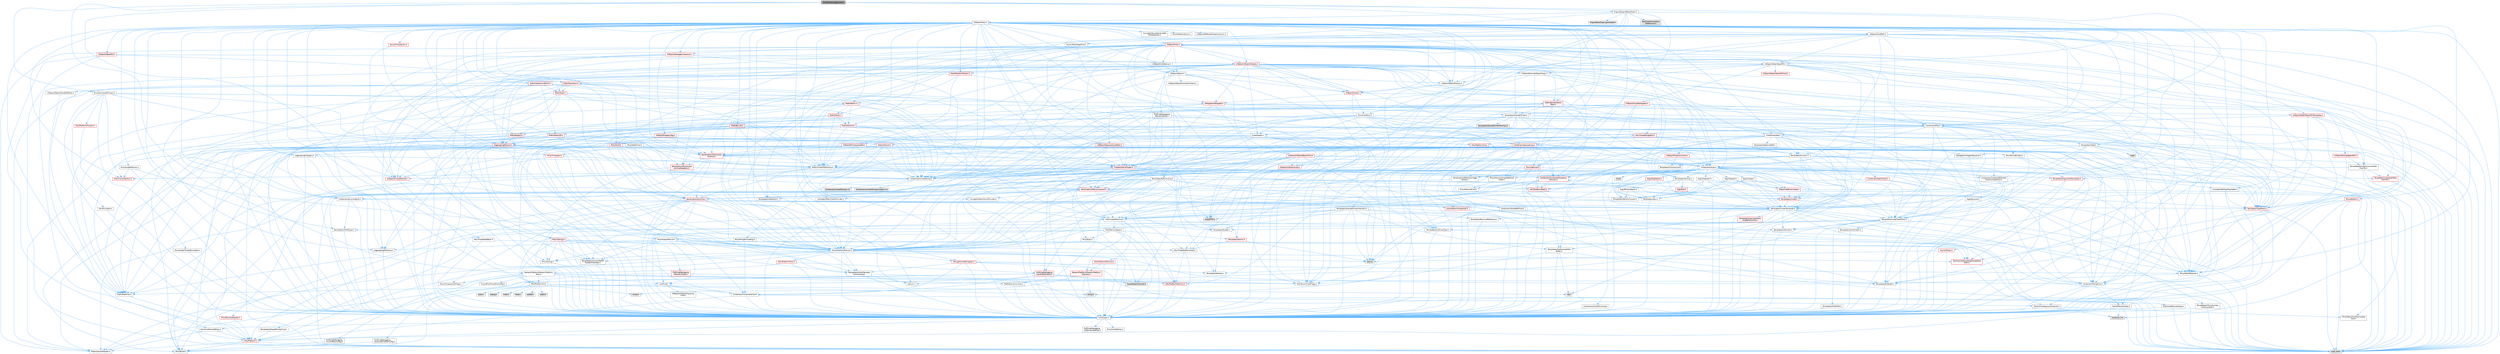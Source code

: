 digraph "PixelStreamingServers.h"
{
 // INTERACTIVE_SVG=YES
 // LATEX_PDF_SIZE
  bgcolor="transparent";
  edge [fontname=Helvetica,fontsize=10,labelfontname=Helvetica,labelfontsize=10];
  node [fontname=Helvetica,fontsize=10,shape=box,height=0.2,width=0.4];
  Node1 [id="Node000001",label="PixelStreamingServers.h",height=0.2,width=0.4,color="gray40", fillcolor="grey60", style="filled", fontcolor="black",tooltip=" "];
  Node1 -> Node2 [id="edge1_Node000001_Node000002",color="steelblue1",style="solid",tooltip=" "];
  Node2 [id="Node000002",label="Templates/SharedPointer.h",height=0.2,width=0.4,color="grey40", fillcolor="white", style="filled",URL="$d2/d17/SharedPointer_8h.html",tooltip=" "];
  Node2 -> Node3 [id="edge2_Node000002_Node000003",color="steelblue1",style="solid",tooltip=" "];
  Node3 [id="Node000003",label="CoreTypes.h",height=0.2,width=0.4,color="grey40", fillcolor="white", style="filled",URL="$dc/dec/CoreTypes_8h.html",tooltip=" "];
  Node3 -> Node4 [id="edge3_Node000003_Node000004",color="steelblue1",style="solid",tooltip=" "];
  Node4 [id="Node000004",label="HAL/Platform.h",height=0.2,width=0.4,color="red", fillcolor="#FFF0F0", style="filled",URL="$d9/dd0/Platform_8h.html",tooltip=" "];
  Node4 -> Node5 [id="edge4_Node000004_Node000005",color="steelblue1",style="solid",tooltip=" "];
  Node5 [id="Node000005",label="Misc/Build.h",height=0.2,width=0.4,color="grey40", fillcolor="white", style="filled",URL="$d3/dbb/Build_8h.html",tooltip=" "];
  Node4 -> Node7 [id="edge5_Node000004_Node000007",color="steelblue1",style="solid",tooltip=" "];
  Node7 [id="Node000007",label="type_traits",height=0.2,width=0.4,color="grey60", fillcolor="#E0E0E0", style="filled",tooltip=" "];
  Node4 -> Node8 [id="edge6_Node000004_Node000008",color="steelblue1",style="solid",tooltip=" "];
  Node8 [id="Node000008",label="PreprocessorHelpers.h",height=0.2,width=0.4,color="grey40", fillcolor="white", style="filled",URL="$db/ddb/PreprocessorHelpers_8h.html",tooltip=" "];
  Node3 -> Node14 [id="edge7_Node000003_Node000014",color="steelblue1",style="solid",tooltip=" "];
  Node14 [id="Node000014",label="ProfilingDebugging\l/UMemoryDefines.h",height=0.2,width=0.4,color="grey40", fillcolor="white", style="filled",URL="$d2/da2/UMemoryDefines_8h.html",tooltip=" "];
  Node3 -> Node15 [id="edge8_Node000003_Node000015",color="steelblue1",style="solid",tooltip=" "];
  Node15 [id="Node000015",label="Misc/CoreMiscDefines.h",height=0.2,width=0.4,color="grey40", fillcolor="white", style="filled",URL="$da/d38/CoreMiscDefines_8h.html",tooltip=" "];
  Node15 -> Node4 [id="edge9_Node000015_Node000004",color="steelblue1",style="solid",tooltip=" "];
  Node15 -> Node8 [id="edge10_Node000015_Node000008",color="steelblue1",style="solid",tooltip=" "];
  Node3 -> Node16 [id="edge11_Node000003_Node000016",color="steelblue1",style="solid",tooltip=" "];
  Node16 [id="Node000016",label="Misc/CoreDefines.h",height=0.2,width=0.4,color="grey40", fillcolor="white", style="filled",URL="$d3/dd2/CoreDefines_8h.html",tooltip=" "];
  Node2 -> Node17 [id="edge12_Node000002_Node000017",color="steelblue1",style="solid",tooltip=" "];
  Node17 [id="Node000017",label="Misc/IntrusiveUnsetOptional\lState.h",height=0.2,width=0.4,color="grey40", fillcolor="white", style="filled",URL="$d2/d0a/IntrusiveUnsetOptionalState_8h.html",tooltip=" "];
  Node17 -> Node18 [id="edge13_Node000017_Node000018",color="steelblue1",style="solid",tooltip=" "];
  Node18 [id="Node000018",label="Misc/OptionalFwd.h",height=0.2,width=0.4,color="grey40", fillcolor="white", style="filled",URL="$dc/d50/OptionalFwd_8h.html",tooltip=" "];
  Node2 -> Node19 [id="edge14_Node000002_Node000019",color="steelblue1",style="solid",tooltip=" "];
  Node19 [id="Node000019",label="Templates/PointerIsConvertible\lFromTo.h",height=0.2,width=0.4,color="grey40", fillcolor="white", style="filled",URL="$d6/d65/PointerIsConvertibleFromTo_8h.html",tooltip=" "];
  Node19 -> Node3 [id="edge15_Node000019_Node000003",color="steelblue1",style="solid",tooltip=" "];
  Node19 -> Node20 [id="edge16_Node000019_Node000020",color="steelblue1",style="solid",tooltip=" "];
  Node20 [id="Node000020",label="Misc/StaticAssertComplete\lType.h",height=0.2,width=0.4,color="grey40", fillcolor="white", style="filled",URL="$d5/d4e/StaticAssertCompleteType_8h.html",tooltip=" "];
  Node19 -> Node21 [id="edge17_Node000019_Node000021",color="steelblue1",style="solid",tooltip=" "];
  Node21 [id="Node000021",label="Templates/LosesQualifiers\lFromTo.h",height=0.2,width=0.4,color="red", fillcolor="#FFF0F0", style="filled",URL="$d2/db3/LosesQualifiersFromTo_8h.html",tooltip=" "];
  Node21 -> Node7 [id="edge18_Node000021_Node000007",color="steelblue1",style="solid",tooltip=" "];
  Node19 -> Node7 [id="edge19_Node000019_Node000007",color="steelblue1",style="solid",tooltip=" "];
  Node2 -> Node23 [id="edge20_Node000002_Node000023",color="steelblue1",style="solid",tooltip=" "];
  Node23 [id="Node000023",label="Misc/AssertionMacros.h",height=0.2,width=0.4,color="grey40", fillcolor="white", style="filled",URL="$d0/dfa/AssertionMacros_8h.html",tooltip=" "];
  Node23 -> Node3 [id="edge21_Node000023_Node000003",color="steelblue1",style="solid",tooltip=" "];
  Node23 -> Node4 [id="edge22_Node000023_Node000004",color="steelblue1",style="solid",tooltip=" "];
  Node23 -> Node24 [id="edge23_Node000023_Node000024",color="steelblue1",style="solid",tooltip=" "];
  Node24 [id="Node000024",label="HAL/PlatformMisc.h",height=0.2,width=0.4,color="red", fillcolor="#FFF0F0", style="filled",URL="$d0/df5/PlatformMisc_8h.html",tooltip=" "];
  Node24 -> Node3 [id="edge24_Node000024_Node000003",color="steelblue1",style="solid",tooltip=" "];
  Node24 -> Node25 [id="edge25_Node000024_Node000025",color="steelblue1",style="solid",tooltip=" "];
  Node25 [id="Node000025",label="GenericPlatform/GenericPlatform\lMisc.h",height=0.2,width=0.4,color="grey40", fillcolor="white", style="filled",URL="$db/d9a/GenericPlatformMisc_8h.html",tooltip=" "];
  Node25 -> Node26 [id="edge26_Node000025_Node000026",color="steelblue1",style="solid",tooltip=" "];
  Node26 [id="Node000026",label="Containers/StringFwd.h",height=0.2,width=0.4,color="grey40", fillcolor="white", style="filled",URL="$df/d37/StringFwd_8h.html",tooltip=" "];
  Node26 -> Node3 [id="edge27_Node000026_Node000003",color="steelblue1",style="solid",tooltip=" "];
  Node26 -> Node27 [id="edge28_Node000026_Node000027",color="steelblue1",style="solid",tooltip=" "];
  Node27 [id="Node000027",label="Traits/ElementType.h",height=0.2,width=0.4,color="grey40", fillcolor="white", style="filled",URL="$d5/d4f/ElementType_8h.html",tooltip=" "];
  Node27 -> Node4 [id="edge29_Node000027_Node000004",color="steelblue1",style="solid",tooltip=" "];
  Node27 -> Node28 [id="edge30_Node000027_Node000028",color="steelblue1",style="solid",tooltip=" "];
  Node28 [id="Node000028",label="initializer_list",height=0.2,width=0.4,color="grey60", fillcolor="#E0E0E0", style="filled",tooltip=" "];
  Node27 -> Node7 [id="edge31_Node000027_Node000007",color="steelblue1",style="solid",tooltip=" "];
  Node26 -> Node29 [id="edge32_Node000026_Node000029",color="steelblue1",style="solid",tooltip=" "];
  Node29 [id="Node000029",label="Traits/IsContiguousContainer.h",height=0.2,width=0.4,color="grey40", fillcolor="white", style="filled",URL="$d5/d3c/IsContiguousContainer_8h.html",tooltip=" "];
  Node29 -> Node3 [id="edge33_Node000029_Node000003",color="steelblue1",style="solid",tooltip=" "];
  Node29 -> Node20 [id="edge34_Node000029_Node000020",color="steelblue1",style="solid",tooltip=" "];
  Node29 -> Node28 [id="edge35_Node000029_Node000028",color="steelblue1",style="solid",tooltip=" "];
  Node25 -> Node30 [id="edge36_Node000025_Node000030",color="steelblue1",style="solid",tooltip=" "];
  Node30 [id="Node000030",label="CoreFwd.h",height=0.2,width=0.4,color="grey40", fillcolor="white", style="filled",URL="$d1/d1e/CoreFwd_8h.html",tooltip=" "];
  Node30 -> Node3 [id="edge37_Node000030_Node000003",color="steelblue1",style="solid",tooltip=" "];
  Node30 -> Node31 [id="edge38_Node000030_Node000031",color="steelblue1",style="solid",tooltip=" "];
  Node31 [id="Node000031",label="Containers/ContainersFwd.h",height=0.2,width=0.4,color="grey40", fillcolor="white", style="filled",URL="$d4/d0a/ContainersFwd_8h.html",tooltip=" "];
  Node31 -> Node4 [id="edge39_Node000031_Node000004",color="steelblue1",style="solid",tooltip=" "];
  Node31 -> Node3 [id="edge40_Node000031_Node000003",color="steelblue1",style="solid",tooltip=" "];
  Node31 -> Node29 [id="edge41_Node000031_Node000029",color="steelblue1",style="solid",tooltip=" "];
  Node30 -> Node32 [id="edge42_Node000030_Node000032",color="steelblue1",style="solid",tooltip=" "];
  Node32 [id="Node000032",label="Math/MathFwd.h",height=0.2,width=0.4,color="grey40", fillcolor="white", style="filled",URL="$d2/d10/MathFwd_8h.html",tooltip=" "];
  Node32 -> Node4 [id="edge43_Node000032_Node000004",color="steelblue1",style="solid",tooltip=" "];
  Node30 -> Node33 [id="edge44_Node000030_Node000033",color="steelblue1",style="solid",tooltip=" "];
  Node33 [id="Node000033",label="UObject/UObjectHierarchy\lFwd.h",height=0.2,width=0.4,color="grey40", fillcolor="white", style="filled",URL="$d3/d13/UObjectHierarchyFwd_8h.html",tooltip=" "];
  Node25 -> Node3 [id="edge45_Node000025_Node000003",color="steelblue1",style="solid",tooltip=" "];
  Node25 -> Node34 [id="edge46_Node000025_Node000034",color="steelblue1",style="solid",tooltip=" "];
  Node34 [id="Node000034",label="FramePro/FrameProConfig.h",height=0.2,width=0.4,color="grey40", fillcolor="white", style="filled",URL="$d7/d90/FrameProConfig_8h.html",tooltip=" "];
  Node25 -> Node35 [id="edge47_Node000025_Node000035",color="steelblue1",style="solid",tooltip=" "];
  Node35 [id="Node000035",label="HAL/PlatformCrt.h",height=0.2,width=0.4,color="grey40", fillcolor="white", style="filled",URL="$d8/d75/PlatformCrt_8h.html",tooltip=" "];
  Node35 -> Node36 [id="edge48_Node000035_Node000036",color="steelblue1",style="solid",tooltip=" "];
  Node36 [id="Node000036",label="new",height=0.2,width=0.4,color="grey60", fillcolor="#E0E0E0", style="filled",tooltip=" "];
  Node35 -> Node37 [id="edge49_Node000035_Node000037",color="steelblue1",style="solid",tooltip=" "];
  Node37 [id="Node000037",label="wchar.h",height=0.2,width=0.4,color="grey60", fillcolor="#E0E0E0", style="filled",tooltip=" "];
  Node35 -> Node38 [id="edge50_Node000035_Node000038",color="steelblue1",style="solid",tooltip=" "];
  Node38 [id="Node000038",label="stddef.h",height=0.2,width=0.4,color="grey60", fillcolor="#E0E0E0", style="filled",tooltip=" "];
  Node35 -> Node39 [id="edge51_Node000035_Node000039",color="steelblue1",style="solid",tooltip=" "];
  Node39 [id="Node000039",label="stdlib.h",height=0.2,width=0.4,color="grey60", fillcolor="#E0E0E0", style="filled",tooltip=" "];
  Node35 -> Node40 [id="edge52_Node000035_Node000040",color="steelblue1",style="solid",tooltip=" "];
  Node40 [id="Node000040",label="stdio.h",height=0.2,width=0.4,color="grey60", fillcolor="#E0E0E0", style="filled",tooltip=" "];
  Node35 -> Node41 [id="edge53_Node000035_Node000041",color="steelblue1",style="solid",tooltip=" "];
  Node41 [id="Node000041",label="stdarg.h",height=0.2,width=0.4,color="grey60", fillcolor="#E0E0E0", style="filled",tooltip=" "];
  Node35 -> Node42 [id="edge54_Node000035_Node000042",color="steelblue1",style="solid",tooltip=" "];
  Node42 [id="Node000042",label="math.h",height=0.2,width=0.4,color="grey60", fillcolor="#E0E0E0", style="filled",tooltip=" "];
  Node35 -> Node43 [id="edge55_Node000035_Node000043",color="steelblue1",style="solid",tooltip=" "];
  Node43 [id="Node000043",label="float.h",height=0.2,width=0.4,color="grey60", fillcolor="#E0E0E0", style="filled",tooltip=" "];
  Node35 -> Node44 [id="edge56_Node000035_Node000044",color="steelblue1",style="solid",tooltip=" "];
  Node44 [id="Node000044",label="string.h",height=0.2,width=0.4,color="grey60", fillcolor="#E0E0E0", style="filled",tooltip=" "];
  Node25 -> Node45 [id="edge57_Node000025_Node000045",color="steelblue1",style="solid",tooltip=" "];
  Node45 [id="Node000045",label="Math/NumericLimits.h",height=0.2,width=0.4,color="grey40", fillcolor="white", style="filled",URL="$df/d1b/NumericLimits_8h.html",tooltip=" "];
  Node45 -> Node3 [id="edge58_Node000045_Node000003",color="steelblue1",style="solid",tooltip=" "];
  Node25 -> Node46 [id="edge59_Node000025_Node000046",color="steelblue1",style="solid",tooltip=" "];
  Node46 [id="Node000046",label="Misc/CompressionFlags.h",height=0.2,width=0.4,color="grey40", fillcolor="white", style="filled",URL="$d9/d76/CompressionFlags_8h.html",tooltip=" "];
  Node25 -> Node47 [id="edge60_Node000025_Node000047",color="steelblue1",style="solid",tooltip=" "];
  Node47 [id="Node000047",label="Misc/EnumClassFlags.h",height=0.2,width=0.4,color="grey40", fillcolor="white", style="filled",URL="$d8/de7/EnumClassFlags_8h.html",tooltip=" "];
  Node25 -> Node48 [id="edge61_Node000025_Node000048",color="steelblue1",style="solid",tooltip=" "];
  Node48 [id="Node000048",label="ProfilingDebugging\l/CsvProfilerConfig.h",height=0.2,width=0.4,color="grey40", fillcolor="white", style="filled",URL="$d3/d88/CsvProfilerConfig_8h.html",tooltip=" "];
  Node48 -> Node5 [id="edge62_Node000048_Node000005",color="steelblue1",style="solid",tooltip=" "];
  Node25 -> Node49 [id="edge63_Node000025_Node000049",color="steelblue1",style="solid",tooltip=" "];
  Node49 [id="Node000049",label="ProfilingDebugging\l/ExternalProfilerConfig.h",height=0.2,width=0.4,color="grey40", fillcolor="white", style="filled",URL="$d3/dbb/ExternalProfilerConfig_8h.html",tooltip=" "];
  Node49 -> Node5 [id="edge64_Node000049_Node000005",color="steelblue1",style="solid",tooltip=" "];
  Node24 -> Node51 [id="edge65_Node000024_Node000051",color="steelblue1",style="solid",tooltip=" "];
  Node51 [id="Node000051",label="ProfilingDebugging\l/CpuProfilerTrace.h",height=0.2,width=0.4,color="red", fillcolor="#FFF0F0", style="filled",URL="$da/dcb/CpuProfilerTrace_8h.html",tooltip=" "];
  Node51 -> Node3 [id="edge66_Node000051_Node000003",color="steelblue1",style="solid",tooltip=" "];
  Node51 -> Node31 [id="edge67_Node000051_Node000031",color="steelblue1",style="solid",tooltip=" "];
  Node51 -> Node52 [id="edge68_Node000051_Node000052",color="steelblue1",style="solid",tooltip=" "];
  Node52 [id="Node000052",label="HAL/PlatformAtomics.h",height=0.2,width=0.4,color="red", fillcolor="#FFF0F0", style="filled",URL="$d3/d36/PlatformAtomics_8h.html",tooltip=" "];
  Node52 -> Node3 [id="edge69_Node000052_Node000003",color="steelblue1",style="solid",tooltip=" "];
  Node51 -> Node8 [id="edge70_Node000051_Node000008",color="steelblue1",style="solid",tooltip=" "];
  Node51 -> Node5 [id="edge71_Node000051_Node000005",color="steelblue1",style="solid",tooltip=" "];
  Node51 -> Node56 [id="edge72_Node000051_Node000056",color="steelblue1",style="solid",tooltip=" "];
  Node56 [id="Node000056",label="Trace/Detail/Channel.h",height=0.2,width=0.4,color="grey60", fillcolor="#E0E0E0", style="filled",tooltip=" "];
  Node23 -> Node8 [id="edge73_Node000023_Node000008",color="steelblue1",style="solid",tooltip=" "];
  Node23 -> Node59 [id="edge74_Node000023_Node000059",color="steelblue1",style="solid",tooltip=" "];
  Node59 [id="Node000059",label="Templates/EnableIf.h",height=0.2,width=0.4,color="grey40", fillcolor="white", style="filled",URL="$d7/d60/EnableIf_8h.html",tooltip=" "];
  Node59 -> Node3 [id="edge75_Node000059_Node000003",color="steelblue1",style="solid",tooltip=" "];
  Node23 -> Node60 [id="edge76_Node000023_Node000060",color="steelblue1",style="solid",tooltip=" "];
  Node60 [id="Node000060",label="Templates/IsArrayOrRefOf\lTypeByPredicate.h",height=0.2,width=0.4,color="grey40", fillcolor="white", style="filled",URL="$d6/da1/IsArrayOrRefOfTypeByPredicate_8h.html",tooltip=" "];
  Node60 -> Node3 [id="edge77_Node000060_Node000003",color="steelblue1",style="solid",tooltip=" "];
  Node23 -> Node61 [id="edge78_Node000023_Node000061",color="steelblue1",style="solid",tooltip=" "];
  Node61 [id="Node000061",label="Templates/IsValidVariadic\lFunctionArg.h",height=0.2,width=0.4,color="grey40", fillcolor="white", style="filled",URL="$d0/dc8/IsValidVariadicFunctionArg_8h.html",tooltip=" "];
  Node61 -> Node3 [id="edge79_Node000061_Node000003",color="steelblue1",style="solid",tooltip=" "];
  Node61 -> Node62 [id="edge80_Node000061_Node000062",color="steelblue1",style="solid",tooltip=" "];
  Node62 [id="Node000062",label="IsEnum.h",height=0.2,width=0.4,color="grey40", fillcolor="white", style="filled",URL="$d4/de5/IsEnum_8h.html",tooltip=" "];
  Node61 -> Node7 [id="edge81_Node000061_Node000007",color="steelblue1",style="solid",tooltip=" "];
  Node23 -> Node63 [id="edge82_Node000023_Node000063",color="steelblue1",style="solid",tooltip=" "];
  Node63 [id="Node000063",label="Traits/IsCharEncodingCompatible\lWith.h",height=0.2,width=0.4,color="red", fillcolor="#FFF0F0", style="filled",URL="$df/dd1/IsCharEncodingCompatibleWith_8h.html",tooltip=" "];
  Node63 -> Node7 [id="edge83_Node000063_Node000007",color="steelblue1",style="solid",tooltip=" "];
  Node23 -> Node65 [id="edge84_Node000023_Node000065",color="steelblue1",style="solid",tooltip=" "];
  Node65 [id="Node000065",label="Misc/VarArgs.h",height=0.2,width=0.4,color="grey40", fillcolor="white", style="filled",URL="$d5/d6f/VarArgs_8h.html",tooltip=" "];
  Node65 -> Node3 [id="edge85_Node000065_Node000003",color="steelblue1",style="solid",tooltip=" "];
  Node23 -> Node66 [id="edge86_Node000023_Node000066",color="steelblue1",style="solid",tooltip=" "];
  Node66 [id="Node000066",label="String/FormatStringSan.h",height=0.2,width=0.4,color="red", fillcolor="#FFF0F0", style="filled",URL="$d3/d8b/FormatStringSan_8h.html",tooltip=" "];
  Node66 -> Node7 [id="edge87_Node000066_Node000007",color="steelblue1",style="solid",tooltip=" "];
  Node66 -> Node3 [id="edge88_Node000066_Node000003",color="steelblue1",style="solid",tooltip=" "];
  Node66 -> Node67 [id="edge89_Node000066_Node000067",color="steelblue1",style="solid",tooltip=" "];
  Node67 [id="Node000067",label="Templates/Requires.h",height=0.2,width=0.4,color="grey40", fillcolor="white", style="filled",URL="$dc/d96/Requires_8h.html",tooltip=" "];
  Node67 -> Node59 [id="edge90_Node000067_Node000059",color="steelblue1",style="solid",tooltip=" "];
  Node67 -> Node7 [id="edge91_Node000067_Node000007",color="steelblue1",style="solid",tooltip=" "];
  Node66 -> Node68 [id="edge92_Node000066_Node000068",color="steelblue1",style="solid",tooltip=" "];
  Node68 [id="Node000068",label="Templates/Identity.h",height=0.2,width=0.4,color="grey40", fillcolor="white", style="filled",URL="$d0/dd5/Identity_8h.html",tooltip=" "];
  Node66 -> Node61 [id="edge93_Node000066_Node000061",color="steelblue1",style="solid",tooltip=" "];
  Node66 -> Node31 [id="edge94_Node000066_Node000031",color="steelblue1",style="solid",tooltip=" "];
  Node23 -> Node72 [id="edge95_Node000023_Node000072",color="steelblue1",style="solid",tooltip=" "];
  Node72 [id="Node000072",label="atomic",height=0.2,width=0.4,color="grey60", fillcolor="#E0E0E0", style="filled",tooltip=" "];
  Node2 -> Node73 [id="edge96_Node000002_Node000073",color="steelblue1",style="solid",tooltip=" "];
  Node73 [id="Node000073",label="HAL/UnrealMemory.h",height=0.2,width=0.4,color="grey40", fillcolor="white", style="filled",URL="$d9/d96/UnrealMemory_8h.html",tooltip=" "];
  Node73 -> Node3 [id="edge97_Node000073_Node000003",color="steelblue1",style="solid",tooltip=" "];
  Node73 -> Node74 [id="edge98_Node000073_Node000074",color="steelblue1",style="solid",tooltip=" "];
  Node74 [id="Node000074",label="GenericPlatform/GenericPlatform\lMemory.h",height=0.2,width=0.4,color="red", fillcolor="#FFF0F0", style="filled",URL="$dd/d22/GenericPlatformMemory_8h.html",tooltip=" "];
  Node74 -> Node30 [id="edge99_Node000074_Node000030",color="steelblue1",style="solid",tooltip=" "];
  Node74 -> Node3 [id="edge100_Node000074_Node000003",color="steelblue1",style="solid",tooltip=" "];
  Node74 -> Node44 [id="edge101_Node000074_Node000044",color="steelblue1",style="solid",tooltip=" "];
  Node74 -> Node37 [id="edge102_Node000074_Node000037",color="steelblue1",style="solid",tooltip=" "];
  Node73 -> Node77 [id="edge103_Node000073_Node000077",color="steelblue1",style="solid",tooltip=" "];
  Node77 [id="Node000077",label="HAL/MemoryBase.h",height=0.2,width=0.4,color="grey40", fillcolor="white", style="filled",URL="$d6/d9f/MemoryBase_8h.html",tooltip=" "];
  Node77 -> Node3 [id="edge104_Node000077_Node000003",color="steelblue1",style="solid",tooltip=" "];
  Node77 -> Node52 [id="edge105_Node000077_Node000052",color="steelblue1",style="solid",tooltip=" "];
  Node77 -> Node35 [id="edge106_Node000077_Node000035",color="steelblue1",style="solid",tooltip=" "];
  Node77 -> Node78 [id="edge107_Node000077_Node000078",color="steelblue1",style="solid",tooltip=" "];
  Node78 [id="Node000078",label="Misc/Exec.h",height=0.2,width=0.4,color="grey40", fillcolor="white", style="filled",URL="$de/ddb/Exec_8h.html",tooltip=" "];
  Node78 -> Node3 [id="edge108_Node000078_Node000003",color="steelblue1",style="solid",tooltip=" "];
  Node78 -> Node23 [id="edge109_Node000078_Node000023",color="steelblue1",style="solid",tooltip=" "];
  Node77 -> Node79 [id="edge110_Node000077_Node000079",color="steelblue1",style="solid",tooltip=" "];
  Node79 [id="Node000079",label="Misc/OutputDevice.h",height=0.2,width=0.4,color="grey40", fillcolor="white", style="filled",URL="$d7/d32/OutputDevice_8h.html",tooltip=" "];
  Node79 -> Node30 [id="edge111_Node000079_Node000030",color="steelblue1",style="solid",tooltip=" "];
  Node79 -> Node3 [id="edge112_Node000079_Node000003",color="steelblue1",style="solid",tooltip=" "];
  Node79 -> Node80 [id="edge113_Node000079_Node000080",color="steelblue1",style="solid",tooltip=" "];
  Node80 [id="Node000080",label="Logging/LogVerbosity.h",height=0.2,width=0.4,color="grey40", fillcolor="white", style="filled",URL="$d2/d8f/LogVerbosity_8h.html",tooltip=" "];
  Node80 -> Node3 [id="edge114_Node000080_Node000003",color="steelblue1",style="solid",tooltip=" "];
  Node79 -> Node65 [id="edge115_Node000079_Node000065",color="steelblue1",style="solid",tooltip=" "];
  Node79 -> Node60 [id="edge116_Node000079_Node000060",color="steelblue1",style="solid",tooltip=" "];
  Node79 -> Node61 [id="edge117_Node000079_Node000061",color="steelblue1",style="solid",tooltip=" "];
  Node79 -> Node63 [id="edge118_Node000079_Node000063",color="steelblue1",style="solid",tooltip=" "];
  Node77 -> Node81 [id="edge119_Node000077_Node000081",color="steelblue1",style="solid",tooltip=" "];
  Node81 [id="Node000081",label="Templates/Atomic.h",height=0.2,width=0.4,color="red", fillcolor="#FFF0F0", style="filled",URL="$d3/d91/Atomic_8h.html",tooltip=" "];
  Node81 -> Node82 [id="edge120_Node000081_Node000082",color="steelblue1",style="solid",tooltip=" "];
  Node82 [id="Node000082",label="HAL/ThreadSafeCounter.h",height=0.2,width=0.4,color="grey40", fillcolor="white", style="filled",URL="$dc/dc9/ThreadSafeCounter_8h.html",tooltip=" "];
  Node82 -> Node3 [id="edge121_Node000082_Node000003",color="steelblue1",style="solid",tooltip=" "];
  Node82 -> Node52 [id="edge122_Node000082_Node000052",color="steelblue1",style="solid",tooltip=" "];
  Node81 -> Node72 [id="edge123_Node000081_Node000072",color="steelblue1",style="solid",tooltip=" "];
  Node73 -> Node90 [id="edge124_Node000073_Node000090",color="steelblue1",style="solid",tooltip=" "];
  Node90 [id="Node000090",label="HAL/PlatformMemory.h",height=0.2,width=0.4,color="red", fillcolor="#FFF0F0", style="filled",URL="$de/d68/PlatformMemory_8h.html",tooltip=" "];
  Node90 -> Node3 [id="edge125_Node000090_Node000003",color="steelblue1",style="solid",tooltip=" "];
  Node90 -> Node74 [id="edge126_Node000090_Node000074",color="steelblue1",style="solid",tooltip=" "];
  Node73 -> Node92 [id="edge127_Node000073_Node000092",color="steelblue1",style="solid",tooltip=" "];
  Node92 [id="Node000092",label="ProfilingDebugging\l/MemoryTrace.h",height=0.2,width=0.4,color="red", fillcolor="#FFF0F0", style="filled",URL="$da/dd7/MemoryTrace_8h.html",tooltip=" "];
  Node92 -> Node4 [id="edge128_Node000092_Node000004",color="steelblue1",style="solid",tooltip=" "];
  Node92 -> Node47 [id="edge129_Node000092_Node000047",color="steelblue1",style="solid",tooltip=" "];
  Node73 -> Node93 [id="edge130_Node000073_Node000093",color="steelblue1",style="solid",tooltip=" "];
  Node93 [id="Node000093",label="Templates/IsPointer.h",height=0.2,width=0.4,color="grey40", fillcolor="white", style="filled",URL="$d7/d05/IsPointer_8h.html",tooltip=" "];
  Node93 -> Node3 [id="edge131_Node000093_Node000003",color="steelblue1",style="solid",tooltip=" "];
  Node2 -> Node94 [id="edge132_Node000002_Node000094",color="steelblue1",style="solid",tooltip=" "];
  Node94 [id="Node000094",label="Containers/Array.h",height=0.2,width=0.4,color="grey40", fillcolor="white", style="filled",URL="$df/dd0/Array_8h.html",tooltip=" "];
  Node94 -> Node3 [id="edge133_Node000094_Node000003",color="steelblue1",style="solid",tooltip=" "];
  Node94 -> Node23 [id="edge134_Node000094_Node000023",color="steelblue1",style="solid",tooltip=" "];
  Node94 -> Node17 [id="edge135_Node000094_Node000017",color="steelblue1",style="solid",tooltip=" "];
  Node94 -> Node95 [id="edge136_Node000094_Node000095",color="steelblue1",style="solid",tooltip=" "];
  Node95 [id="Node000095",label="Misc/ReverseIterate.h",height=0.2,width=0.4,color="red", fillcolor="#FFF0F0", style="filled",URL="$db/de3/ReverseIterate_8h.html",tooltip=" "];
  Node95 -> Node4 [id="edge137_Node000095_Node000004",color="steelblue1",style="solid",tooltip=" "];
  Node94 -> Node73 [id="edge138_Node000094_Node000073",color="steelblue1",style="solid",tooltip=" "];
  Node94 -> Node97 [id="edge139_Node000094_Node000097",color="steelblue1",style="solid",tooltip=" "];
  Node97 [id="Node000097",label="Templates/UnrealTypeTraits.h",height=0.2,width=0.4,color="grey40", fillcolor="white", style="filled",URL="$d2/d2d/UnrealTypeTraits_8h.html",tooltip=" "];
  Node97 -> Node3 [id="edge140_Node000097_Node000003",color="steelblue1",style="solid",tooltip=" "];
  Node97 -> Node93 [id="edge141_Node000097_Node000093",color="steelblue1",style="solid",tooltip=" "];
  Node97 -> Node23 [id="edge142_Node000097_Node000023",color="steelblue1",style="solid",tooltip=" "];
  Node97 -> Node86 [id="edge143_Node000097_Node000086",color="steelblue1",style="solid",tooltip=" "];
  Node86 [id="Node000086",label="Templates/AndOrNot.h",height=0.2,width=0.4,color="grey40", fillcolor="white", style="filled",URL="$db/d0a/AndOrNot_8h.html",tooltip=" "];
  Node86 -> Node3 [id="edge144_Node000086_Node000003",color="steelblue1",style="solid",tooltip=" "];
  Node97 -> Node59 [id="edge145_Node000097_Node000059",color="steelblue1",style="solid",tooltip=" "];
  Node97 -> Node98 [id="edge146_Node000097_Node000098",color="steelblue1",style="solid",tooltip=" "];
  Node98 [id="Node000098",label="Templates/IsArithmetic.h",height=0.2,width=0.4,color="grey40", fillcolor="white", style="filled",URL="$d2/d5d/IsArithmetic_8h.html",tooltip=" "];
  Node98 -> Node3 [id="edge147_Node000098_Node000003",color="steelblue1",style="solid",tooltip=" "];
  Node97 -> Node62 [id="edge148_Node000097_Node000062",color="steelblue1",style="solid",tooltip=" "];
  Node97 -> Node99 [id="edge149_Node000097_Node000099",color="steelblue1",style="solid",tooltip=" "];
  Node99 [id="Node000099",label="Templates/Models.h",height=0.2,width=0.4,color="grey40", fillcolor="white", style="filled",URL="$d3/d0c/Models_8h.html",tooltip=" "];
  Node99 -> Node68 [id="edge150_Node000099_Node000068",color="steelblue1",style="solid",tooltip=" "];
  Node97 -> Node100 [id="edge151_Node000097_Node000100",color="steelblue1",style="solid",tooltip=" "];
  Node100 [id="Node000100",label="Templates/IsPODType.h",height=0.2,width=0.4,color="grey40", fillcolor="white", style="filled",URL="$d7/db1/IsPODType_8h.html",tooltip=" "];
  Node100 -> Node3 [id="edge152_Node000100_Node000003",color="steelblue1",style="solid",tooltip=" "];
  Node97 -> Node101 [id="edge153_Node000097_Node000101",color="steelblue1",style="solid",tooltip=" "];
  Node101 [id="Node000101",label="Templates/IsUECoreType.h",height=0.2,width=0.4,color="grey40", fillcolor="white", style="filled",URL="$d1/db8/IsUECoreType_8h.html",tooltip=" "];
  Node101 -> Node3 [id="edge154_Node000101_Node000003",color="steelblue1",style="solid",tooltip=" "];
  Node101 -> Node7 [id="edge155_Node000101_Node000007",color="steelblue1",style="solid",tooltip=" "];
  Node97 -> Node87 [id="edge156_Node000097_Node000087",color="steelblue1",style="solid",tooltip=" "];
  Node87 [id="Node000087",label="Templates/IsTriviallyCopy\lConstructible.h",height=0.2,width=0.4,color="grey40", fillcolor="white", style="filled",URL="$d3/d78/IsTriviallyCopyConstructible_8h.html",tooltip=" "];
  Node87 -> Node3 [id="edge157_Node000087_Node000003",color="steelblue1",style="solid",tooltip=" "];
  Node87 -> Node7 [id="edge158_Node000087_Node000007",color="steelblue1",style="solid",tooltip=" "];
  Node94 -> Node102 [id="edge159_Node000094_Node000102",color="steelblue1",style="solid",tooltip=" "];
  Node102 [id="Node000102",label="Templates/UnrealTemplate.h",height=0.2,width=0.4,color="grey40", fillcolor="white", style="filled",URL="$d4/d24/UnrealTemplate_8h.html",tooltip=" "];
  Node102 -> Node3 [id="edge160_Node000102_Node000003",color="steelblue1",style="solid",tooltip=" "];
  Node102 -> Node93 [id="edge161_Node000102_Node000093",color="steelblue1",style="solid",tooltip=" "];
  Node102 -> Node73 [id="edge162_Node000102_Node000073",color="steelblue1",style="solid",tooltip=" "];
  Node102 -> Node103 [id="edge163_Node000102_Node000103",color="steelblue1",style="solid",tooltip=" "];
  Node103 [id="Node000103",label="Templates/CopyQualifiers\lAndRefsFromTo.h",height=0.2,width=0.4,color="red", fillcolor="#FFF0F0", style="filled",URL="$d3/db3/CopyQualifiersAndRefsFromTo_8h.html",tooltip=" "];
  Node102 -> Node97 [id="edge164_Node000102_Node000097",color="steelblue1",style="solid",tooltip=" "];
  Node102 -> Node104 [id="edge165_Node000102_Node000104",color="steelblue1",style="solid",tooltip=" "];
  Node104 [id="Node000104",label="Templates/RemoveReference.h",height=0.2,width=0.4,color="grey40", fillcolor="white", style="filled",URL="$da/dbe/RemoveReference_8h.html",tooltip=" "];
  Node104 -> Node3 [id="edge166_Node000104_Node000003",color="steelblue1",style="solid",tooltip=" "];
  Node102 -> Node67 [id="edge167_Node000102_Node000067",color="steelblue1",style="solid",tooltip=" "];
  Node102 -> Node105 [id="edge168_Node000102_Node000105",color="steelblue1",style="solid",tooltip=" "];
  Node105 [id="Node000105",label="Templates/TypeCompatible\lBytes.h",height=0.2,width=0.4,color="grey40", fillcolor="white", style="filled",URL="$df/d0a/TypeCompatibleBytes_8h.html",tooltip=" "];
  Node105 -> Node3 [id="edge169_Node000105_Node000003",color="steelblue1",style="solid",tooltip=" "];
  Node105 -> Node44 [id="edge170_Node000105_Node000044",color="steelblue1",style="solid",tooltip=" "];
  Node105 -> Node36 [id="edge171_Node000105_Node000036",color="steelblue1",style="solid",tooltip=" "];
  Node105 -> Node7 [id="edge172_Node000105_Node000007",color="steelblue1",style="solid",tooltip=" "];
  Node102 -> Node68 [id="edge173_Node000102_Node000068",color="steelblue1",style="solid",tooltip=" "];
  Node102 -> Node29 [id="edge174_Node000102_Node000029",color="steelblue1",style="solid",tooltip=" "];
  Node102 -> Node106 [id="edge175_Node000102_Node000106",color="steelblue1",style="solid",tooltip=" "];
  Node106 [id="Node000106",label="Traits/UseBitwiseSwap.h",height=0.2,width=0.4,color="grey40", fillcolor="white", style="filled",URL="$db/df3/UseBitwiseSwap_8h.html",tooltip=" "];
  Node106 -> Node3 [id="edge176_Node000106_Node000003",color="steelblue1",style="solid",tooltip=" "];
  Node106 -> Node7 [id="edge177_Node000106_Node000007",color="steelblue1",style="solid",tooltip=" "];
  Node102 -> Node7 [id="edge178_Node000102_Node000007",color="steelblue1",style="solid",tooltip=" "];
  Node94 -> Node107 [id="edge179_Node000094_Node000107",color="steelblue1",style="solid",tooltip=" "];
  Node107 [id="Node000107",label="Containers/AllowShrinking.h",height=0.2,width=0.4,color="grey40", fillcolor="white", style="filled",URL="$d7/d1a/AllowShrinking_8h.html",tooltip=" "];
  Node107 -> Node3 [id="edge180_Node000107_Node000003",color="steelblue1",style="solid",tooltip=" "];
  Node94 -> Node108 [id="edge181_Node000094_Node000108",color="steelblue1",style="solid",tooltip=" "];
  Node108 [id="Node000108",label="Containers/ContainerAllocation\lPolicies.h",height=0.2,width=0.4,color="red", fillcolor="#FFF0F0", style="filled",URL="$d7/dff/ContainerAllocationPolicies_8h.html",tooltip=" "];
  Node108 -> Node3 [id="edge182_Node000108_Node000003",color="steelblue1",style="solid",tooltip=" "];
  Node108 -> Node108 [id="edge183_Node000108_Node000108",color="steelblue1",style="solid",tooltip=" "];
  Node108 -> Node110 [id="edge184_Node000108_Node000110",color="steelblue1",style="solid",tooltip=" "];
  Node110 [id="Node000110",label="HAL/PlatformMath.h",height=0.2,width=0.4,color="red", fillcolor="#FFF0F0", style="filled",URL="$dc/d53/PlatformMath_8h.html",tooltip=" "];
  Node110 -> Node3 [id="edge185_Node000110_Node000003",color="steelblue1",style="solid",tooltip=" "];
  Node108 -> Node73 [id="edge186_Node000108_Node000073",color="steelblue1",style="solid",tooltip=" "];
  Node108 -> Node45 [id="edge187_Node000108_Node000045",color="steelblue1",style="solid",tooltip=" "];
  Node108 -> Node23 [id="edge188_Node000108_Node000023",color="steelblue1",style="solid",tooltip=" "];
  Node108 -> Node105 [id="edge189_Node000108_Node000105",color="steelblue1",style="solid",tooltip=" "];
  Node108 -> Node7 [id="edge190_Node000108_Node000007",color="steelblue1",style="solid",tooltip=" "];
  Node94 -> Node120 [id="edge191_Node000094_Node000120",color="steelblue1",style="solid",tooltip=" "];
  Node120 [id="Node000120",label="Containers/ContainerElement\lTypeCompatibility.h",height=0.2,width=0.4,color="grey40", fillcolor="white", style="filled",URL="$df/ddf/ContainerElementTypeCompatibility_8h.html",tooltip=" "];
  Node120 -> Node3 [id="edge192_Node000120_Node000003",color="steelblue1",style="solid",tooltip=" "];
  Node120 -> Node97 [id="edge193_Node000120_Node000097",color="steelblue1",style="solid",tooltip=" "];
  Node94 -> Node121 [id="edge194_Node000094_Node000121",color="steelblue1",style="solid",tooltip=" "];
  Node121 [id="Node000121",label="Serialization/Archive.h",height=0.2,width=0.4,color="red", fillcolor="#FFF0F0", style="filled",URL="$d7/d3b/Archive_8h.html",tooltip=" "];
  Node121 -> Node30 [id="edge195_Node000121_Node000030",color="steelblue1",style="solid",tooltip=" "];
  Node121 -> Node3 [id="edge196_Node000121_Node000003",color="steelblue1",style="solid",tooltip=" "];
  Node121 -> Node122 [id="edge197_Node000121_Node000122",color="steelblue1",style="solid",tooltip=" "];
  Node122 [id="Node000122",label="HAL/PlatformProperties.h",height=0.2,width=0.4,color="red", fillcolor="#FFF0F0", style="filled",URL="$d9/db0/PlatformProperties_8h.html",tooltip=" "];
  Node122 -> Node3 [id="edge198_Node000122_Node000003",color="steelblue1",style="solid",tooltip=" "];
  Node121 -> Node32 [id="edge199_Node000121_Node000032",color="steelblue1",style="solid",tooltip=" "];
  Node121 -> Node23 [id="edge200_Node000121_Node000023",color="steelblue1",style="solid",tooltip=" "];
  Node121 -> Node5 [id="edge201_Node000121_Node000005",color="steelblue1",style="solid",tooltip=" "];
  Node121 -> Node46 [id="edge202_Node000121_Node000046",color="steelblue1",style="solid",tooltip=" "];
  Node121 -> Node65 [id="edge203_Node000121_Node000065",color="steelblue1",style="solid",tooltip=" "];
  Node121 -> Node59 [id="edge204_Node000121_Node000059",color="steelblue1",style="solid",tooltip=" "];
  Node121 -> Node60 [id="edge205_Node000121_Node000060",color="steelblue1",style="solid",tooltip=" "];
  Node121 -> Node61 [id="edge206_Node000121_Node000061",color="steelblue1",style="solid",tooltip=" "];
  Node121 -> Node102 [id="edge207_Node000121_Node000102",color="steelblue1",style="solid",tooltip=" "];
  Node121 -> Node63 [id="edge208_Node000121_Node000063",color="steelblue1",style="solid",tooltip=" "];
  Node94 -> Node131 [id="edge209_Node000094_Node000131",color="steelblue1",style="solid",tooltip=" "];
  Node131 [id="Node000131",label="Serialization/MemoryImage\lWriter.h",height=0.2,width=0.4,color="grey40", fillcolor="white", style="filled",URL="$d0/d08/MemoryImageWriter_8h.html",tooltip=" "];
  Node131 -> Node3 [id="edge210_Node000131_Node000003",color="steelblue1",style="solid",tooltip=" "];
  Node131 -> Node132 [id="edge211_Node000131_Node000132",color="steelblue1",style="solid",tooltip=" "];
  Node132 [id="Node000132",label="Serialization/MemoryLayout.h",height=0.2,width=0.4,color="red", fillcolor="#FFF0F0", style="filled",URL="$d7/d66/MemoryLayout_8h.html",tooltip=" "];
  Node132 -> Node133 [id="edge212_Node000132_Node000133",color="steelblue1",style="solid",tooltip=" "];
  Node133 [id="Node000133",label="Concepts/StaticClassProvider.h",height=0.2,width=0.4,color="grey40", fillcolor="white", style="filled",URL="$dd/d83/StaticClassProvider_8h.html",tooltip=" "];
  Node132 -> Node134 [id="edge213_Node000132_Node000134",color="steelblue1",style="solid",tooltip=" "];
  Node134 [id="Node000134",label="Concepts/StaticStructProvider.h",height=0.2,width=0.4,color="grey40", fillcolor="white", style="filled",URL="$d5/d77/StaticStructProvider_8h.html",tooltip=" "];
  Node132 -> Node135 [id="edge214_Node000132_Node000135",color="steelblue1",style="solid",tooltip=" "];
  Node135 [id="Node000135",label="Containers/EnumAsByte.h",height=0.2,width=0.4,color="grey40", fillcolor="white", style="filled",URL="$d6/d9a/EnumAsByte_8h.html",tooltip=" "];
  Node135 -> Node3 [id="edge215_Node000135_Node000003",color="steelblue1",style="solid",tooltip=" "];
  Node135 -> Node100 [id="edge216_Node000135_Node000100",color="steelblue1",style="solid",tooltip=" "];
  Node135 -> Node136 [id="edge217_Node000135_Node000136",color="steelblue1",style="solid",tooltip=" "];
  Node136 [id="Node000136",label="Templates/TypeHash.h",height=0.2,width=0.4,color="red", fillcolor="#FFF0F0", style="filled",URL="$d1/d62/TypeHash_8h.html",tooltip=" "];
  Node136 -> Node3 [id="edge218_Node000136_Node000003",color="steelblue1",style="solid",tooltip=" "];
  Node136 -> Node67 [id="edge219_Node000136_Node000067",color="steelblue1",style="solid",tooltip=" "];
  Node136 -> Node7 [id="edge220_Node000136_Node000007",color="steelblue1",style="solid",tooltip=" "];
  Node132 -> Node26 [id="edge221_Node000132_Node000026",color="steelblue1",style="solid",tooltip=" "];
  Node132 -> Node73 [id="edge222_Node000132_Node000073",color="steelblue1",style="solid",tooltip=" "];
  Node132 -> Node59 [id="edge223_Node000132_Node000059",color="steelblue1",style="solid",tooltip=" "];
  Node132 -> Node144 [id="edge224_Node000132_Node000144",color="steelblue1",style="solid",tooltip=" "];
  Node144 [id="Node000144",label="Templates/IsAbstract.h",height=0.2,width=0.4,color="grey40", fillcolor="white", style="filled",URL="$d8/db7/IsAbstract_8h.html",tooltip=" "];
  Node132 -> Node99 [id="edge225_Node000132_Node000099",color="steelblue1",style="solid",tooltip=" "];
  Node132 -> Node102 [id="edge226_Node000132_Node000102",color="steelblue1",style="solid",tooltip=" "];
  Node94 -> Node145 [id="edge227_Node000094_Node000145",color="steelblue1",style="solid",tooltip=" "];
  Node145 [id="Node000145",label="Algo/Heapify.h",height=0.2,width=0.4,color="grey40", fillcolor="white", style="filled",URL="$d0/d2a/Heapify_8h.html",tooltip=" "];
  Node145 -> Node146 [id="edge228_Node000145_Node000146",color="steelblue1",style="solid",tooltip=" "];
  Node146 [id="Node000146",label="Algo/Impl/BinaryHeap.h",height=0.2,width=0.4,color="red", fillcolor="#FFF0F0", style="filled",URL="$d7/da3/Algo_2Impl_2BinaryHeap_8h.html",tooltip=" "];
  Node146 -> Node147 [id="edge229_Node000146_Node000147",color="steelblue1",style="solid",tooltip=" "];
  Node147 [id="Node000147",label="Templates/Invoke.h",height=0.2,width=0.4,color="red", fillcolor="#FFF0F0", style="filled",URL="$d7/deb/Invoke_8h.html",tooltip=" "];
  Node147 -> Node3 [id="edge230_Node000147_Node000003",color="steelblue1",style="solid",tooltip=" "];
  Node147 -> Node102 [id="edge231_Node000147_Node000102",color="steelblue1",style="solid",tooltip=" "];
  Node147 -> Node7 [id="edge232_Node000147_Node000007",color="steelblue1",style="solid",tooltip=" "];
  Node146 -> Node7 [id="edge233_Node000146_Node000007",color="steelblue1",style="solid",tooltip=" "];
  Node145 -> Node151 [id="edge234_Node000145_Node000151",color="steelblue1",style="solid",tooltip=" "];
  Node151 [id="Node000151",label="Templates/IdentityFunctor.h",height=0.2,width=0.4,color="grey40", fillcolor="white", style="filled",URL="$d7/d2e/IdentityFunctor_8h.html",tooltip=" "];
  Node151 -> Node4 [id="edge235_Node000151_Node000004",color="steelblue1",style="solid",tooltip=" "];
  Node145 -> Node147 [id="edge236_Node000145_Node000147",color="steelblue1",style="solid",tooltip=" "];
  Node145 -> Node152 [id="edge237_Node000145_Node000152",color="steelblue1",style="solid",tooltip=" "];
  Node152 [id="Node000152",label="Templates/Less.h",height=0.2,width=0.4,color="grey40", fillcolor="white", style="filled",URL="$de/dc8/Less_8h.html",tooltip=" "];
  Node152 -> Node3 [id="edge238_Node000152_Node000003",color="steelblue1",style="solid",tooltip=" "];
  Node152 -> Node102 [id="edge239_Node000152_Node000102",color="steelblue1",style="solid",tooltip=" "];
  Node145 -> Node102 [id="edge240_Node000145_Node000102",color="steelblue1",style="solid",tooltip=" "];
  Node94 -> Node153 [id="edge241_Node000094_Node000153",color="steelblue1",style="solid",tooltip=" "];
  Node153 [id="Node000153",label="Algo/HeapSort.h",height=0.2,width=0.4,color="grey40", fillcolor="white", style="filled",URL="$d3/d92/HeapSort_8h.html",tooltip=" "];
  Node153 -> Node146 [id="edge242_Node000153_Node000146",color="steelblue1",style="solid",tooltip=" "];
  Node153 -> Node151 [id="edge243_Node000153_Node000151",color="steelblue1",style="solid",tooltip=" "];
  Node153 -> Node152 [id="edge244_Node000153_Node000152",color="steelblue1",style="solid",tooltip=" "];
  Node153 -> Node102 [id="edge245_Node000153_Node000102",color="steelblue1",style="solid",tooltip=" "];
  Node94 -> Node154 [id="edge246_Node000094_Node000154",color="steelblue1",style="solid",tooltip=" "];
  Node154 [id="Node000154",label="Algo/IsHeap.h",height=0.2,width=0.4,color="grey40", fillcolor="white", style="filled",URL="$de/d32/IsHeap_8h.html",tooltip=" "];
  Node154 -> Node146 [id="edge247_Node000154_Node000146",color="steelblue1",style="solid",tooltip=" "];
  Node154 -> Node151 [id="edge248_Node000154_Node000151",color="steelblue1",style="solid",tooltip=" "];
  Node154 -> Node147 [id="edge249_Node000154_Node000147",color="steelblue1",style="solid",tooltip=" "];
  Node154 -> Node152 [id="edge250_Node000154_Node000152",color="steelblue1",style="solid",tooltip=" "];
  Node154 -> Node102 [id="edge251_Node000154_Node000102",color="steelblue1",style="solid",tooltip=" "];
  Node94 -> Node146 [id="edge252_Node000094_Node000146",color="steelblue1",style="solid",tooltip=" "];
  Node94 -> Node155 [id="edge253_Node000094_Node000155",color="steelblue1",style="solid",tooltip=" "];
  Node155 [id="Node000155",label="Algo/StableSort.h",height=0.2,width=0.4,color="red", fillcolor="#FFF0F0", style="filled",URL="$d7/d3c/StableSort_8h.html",tooltip=" "];
  Node155 -> Node156 [id="edge254_Node000155_Node000156",color="steelblue1",style="solid",tooltip=" "];
  Node156 [id="Node000156",label="Algo/BinarySearch.h",height=0.2,width=0.4,color="grey40", fillcolor="white", style="filled",URL="$db/db4/BinarySearch_8h.html",tooltip=" "];
  Node156 -> Node151 [id="edge255_Node000156_Node000151",color="steelblue1",style="solid",tooltip=" "];
  Node156 -> Node147 [id="edge256_Node000156_Node000147",color="steelblue1",style="solid",tooltip=" "];
  Node156 -> Node152 [id="edge257_Node000156_Node000152",color="steelblue1",style="solid",tooltip=" "];
  Node155 -> Node151 [id="edge258_Node000155_Node000151",color="steelblue1",style="solid",tooltip=" "];
  Node155 -> Node147 [id="edge259_Node000155_Node000147",color="steelblue1",style="solid",tooltip=" "];
  Node155 -> Node152 [id="edge260_Node000155_Node000152",color="steelblue1",style="solid",tooltip=" "];
  Node155 -> Node102 [id="edge261_Node000155_Node000102",color="steelblue1",style="solid",tooltip=" "];
  Node94 -> Node158 [id="edge262_Node000094_Node000158",color="steelblue1",style="solid",tooltip=" "];
  Node158 [id="Node000158",label="Concepts/GetTypeHashable.h",height=0.2,width=0.4,color="grey40", fillcolor="white", style="filled",URL="$d3/da2/GetTypeHashable_8h.html",tooltip=" "];
  Node158 -> Node3 [id="edge263_Node000158_Node000003",color="steelblue1",style="solid",tooltip=" "];
  Node158 -> Node136 [id="edge264_Node000158_Node000136",color="steelblue1",style="solid",tooltip=" "];
  Node94 -> Node151 [id="edge265_Node000094_Node000151",color="steelblue1",style="solid",tooltip=" "];
  Node94 -> Node147 [id="edge266_Node000094_Node000147",color="steelblue1",style="solid",tooltip=" "];
  Node94 -> Node152 [id="edge267_Node000094_Node000152",color="steelblue1",style="solid",tooltip=" "];
  Node94 -> Node21 [id="edge268_Node000094_Node000021",color="steelblue1",style="solid",tooltip=" "];
  Node94 -> Node67 [id="edge269_Node000094_Node000067",color="steelblue1",style="solid",tooltip=" "];
  Node94 -> Node159 [id="edge270_Node000094_Node000159",color="steelblue1",style="solid",tooltip=" "];
  Node159 [id="Node000159",label="Templates/Sorting.h",height=0.2,width=0.4,color="grey40", fillcolor="white", style="filled",URL="$d3/d9e/Sorting_8h.html",tooltip=" "];
  Node159 -> Node3 [id="edge271_Node000159_Node000003",color="steelblue1",style="solid",tooltip=" "];
  Node159 -> Node156 [id="edge272_Node000159_Node000156",color="steelblue1",style="solid",tooltip=" "];
  Node159 -> Node160 [id="edge273_Node000159_Node000160",color="steelblue1",style="solid",tooltip=" "];
  Node160 [id="Node000160",label="Algo/Sort.h",height=0.2,width=0.4,color="red", fillcolor="#FFF0F0", style="filled",URL="$d1/d87/Sort_8h.html",tooltip=" "];
  Node159 -> Node110 [id="edge274_Node000159_Node000110",color="steelblue1",style="solid",tooltip=" "];
  Node159 -> Node152 [id="edge275_Node000159_Node000152",color="steelblue1",style="solid",tooltip=" "];
  Node94 -> Node163 [id="edge276_Node000094_Node000163",color="steelblue1",style="solid",tooltip=" "];
  Node163 [id="Node000163",label="Templates/AlignmentTemplates.h",height=0.2,width=0.4,color="red", fillcolor="#FFF0F0", style="filled",URL="$dd/d32/AlignmentTemplates_8h.html",tooltip=" "];
  Node163 -> Node3 [id="edge277_Node000163_Node000003",color="steelblue1",style="solid",tooltip=" "];
  Node163 -> Node93 [id="edge278_Node000163_Node000093",color="steelblue1",style="solid",tooltip=" "];
  Node94 -> Node27 [id="edge279_Node000094_Node000027",color="steelblue1",style="solid",tooltip=" "];
  Node94 -> Node116 [id="edge280_Node000094_Node000116",color="steelblue1",style="solid",tooltip=" "];
  Node116 [id="Node000116",label="limits",height=0.2,width=0.4,color="grey60", fillcolor="#E0E0E0", style="filled",tooltip=" "];
  Node94 -> Node7 [id="edge281_Node000094_Node000007",color="steelblue1",style="solid",tooltip=" "];
  Node2 -> Node164 [id="edge282_Node000002_Node000164",color="steelblue1",style="solid",tooltip=" "];
  Node164 [id="Node000164",label="Containers/Map.h",height=0.2,width=0.4,color="grey40", fillcolor="white", style="filled",URL="$df/d79/Map_8h.html",tooltip=" "];
  Node164 -> Node3 [id="edge283_Node000164_Node000003",color="steelblue1",style="solid",tooltip=" "];
  Node164 -> Node165 [id="edge284_Node000164_Node000165",color="steelblue1",style="solid",tooltip=" "];
  Node165 [id="Node000165",label="Algo/Reverse.h",height=0.2,width=0.4,color="grey40", fillcolor="white", style="filled",URL="$d5/d93/Reverse_8h.html",tooltip=" "];
  Node165 -> Node3 [id="edge285_Node000165_Node000003",color="steelblue1",style="solid",tooltip=" "];
  Node165 -> Node102 [id="edge286_Node000165_Node000102",color="steelblue1",style="solid",tooltip=" "];
  Node164 -> Node120 [id="edge287_Node000164_Node000120",color="steelblue1",style="solid",tooltip=" "];
  Node164 -> Node166 [id="edge288_Node000164_Node000166",color="steelblue1",style="solid",tooltip=" "];
  Node166 [id="Node000166",label="Containers/Set.h",height=0.2,width=0.4,color="grey40", fillcolor="white", style="filled",URL="$d4/d45/Set_8h.html",tooltip=" "];
  Node166 -> Node108 [id="edge289_Node000166_Node000108",color="steelblue1",style="solid",tooltip=" "];
  Node166 -> Node120 [id="edge290_Node000166_Node000120",color="steelblue1",style="solid",tooltip=" "];
  Node166 -> Node167 [id="edge291_Node000166_Node000167",color="steelblue1",style="solid",tooltip=" "];
  Node167 [id="Node000167",label="Containers/SetUtilities.h",height=0.2,width=0.4,color="red", fillcolor="#FFF0F0", style="filled",URL="$dc/de5/SetUtilities_8h.html",tooltip=" "];
  Node167 -> Node3 [id="edge292_Node000167_Node000003",color="steelblue1",style="solid",tooltip=" "];
  Node167 -> Node132 [id="edge293_Node000167_Node000132",color="steelblue1",style="solid",tooltip=" "];
  Node167 -> Node97 [id="edge294_Node000167_Node000097",color="steelblue1",style="solid",tooltip=" "];
  Node166 -> Node168 [id="edge295_Node000166_Node000168",color="steelblue1",style="solid",tooltip=" "];
  Node168 [id="Node000168",label="Containers/SparseArray.h",height=0.2,width=0.4,color="red", fillcolor="#FFF0F0", style="filled",URL="$d5/dbf/SparseArray_8h.html",tooltip=" "];
  Node168 -> Node3 [id="edge296_Node000168_Node000003",color="steelblue1",style="solid",tooltip=" "];
  Node168 -> Node23 [id="edge297_Node000168_Node000023",color="steelblue1",style="solid",tooltip=" "];
  Node168 -> Node73 [id="edge298_Node000168_Node000073",color="steelblue1",style="solid",tooltip=" "];
  Node168 -> Node97 [id="edge299_Node000168_Node000097",color="steelblue1",style="solid",tooltip=" "];
  Node168 -> Node102 [id="edge300_Node000168_Node000102",color="steelblue1",style="solid",tooltip=" "];
  Node168 -> Node108 [id="edge301_Node000168_Node000108",color="steelblue1",style="solid",tooltip=" "];
  Node168 -> Node152 [id="edge302_Node000168_Node000152",color="steelblue1",style="solid",tooltip=" "];
  Node168 -> Node94 [id="edge303_Node000168_Node000094",color="steelblue1",style="solid",tooltip=" "];
  Node168 -> Node162 [id="edge304_Node000168_Node000162",color="steelblue1",style="solid",tooltip=" "];
  Node162 [id="Node000162",label="Math/UnrealMathUtility.h",height=0.2,width=0.4,color="grey40", fillcolor="white", style="filled",URL="$db/db8/UnrealMathUtility_8h.html",tooltip=" "];
  Node162 -> Node3 [id="edge305_Node000162_Node000003",color="steelblue1",style="solid",tooltip=" "];
  Node162 -> Node23 [id="edge306_Node000162_Node000023",color="steelblue1",style="solid",tooltip=" "];
  Node162 -> Node110 [id="edge307_Node000162_Node000110",color="steelblue1",style="solid",tooltip=" "];
  Node162 -> Node32 [id="edge308_Node000162_Node000032",color="steelblue1",style="solid",tooltip=" "];
  Node162 -> Node68 [id="edge309_Node000162_Node000068",color="steelblue1",style="solid",tooltip=" "];
  Node162 -> Node67 [id="edge310_Node000162_Node000067",color="steelblue1",style="solid",tooltip=" "];
  Node168 -> Node171 [id="edge311_Node000168_Node000171",color="steelblue1",style="solid",tooltip=" "];
  Node171 [id="Node000171",label="Serialization/Structured\lArchive.h",height=0.2,width=0.4,color="red", fillcolor="#FFF0F0", style="filled",URL="$d9/d1e/StructuredArchive_8h.html",tooltip=" "];
  Node171 -> Node94 [id="edge312_Node000171_Node000094",color="steelblue1",style="solid",tooltip=" "];
  Node171 -> Node108 [id="edge313_Node000171_Node000108",color="steelblue1",style="solid",tooltip=" "];
  Node171 -> Node3 [id="edge314_Node000171_Node000003",color="steelblue1",style="solid",tooltip=" "];
  Node171 -> Node5 [id="edge315_Node000171_Node000005",color="steelblue1",style="solid",tooltip=" "];
  Node171 -> Node121 [id="edge316_Node000171_Node000121",color="steelblue1",style="solid",tooltip=" "];
  Node171 -> Node175 [id="edge317_Node000171_Node000175",color="steelblue1",style="solid",tooltip=" "];
  Node175 [id="Node000175",label="Serialization/Structured\lArchiveAdapters.h",height=0.2,width=0.4,color="red", fillcolor="#FFF0F0", style="filled",URL="$d3/de1/StructuredArchiveAdapters_8h.html",tooltip=" "];
  Node175 -> Node3 [id="edge318_Node000175_Node000003",color="steelblue1",style="solid",tooltip=" "];
  Node175 -> Node99 [id="edge319_Node000175_Node000099",color="steelblue1",style="solid",tooltip=" "];
  Node168 -> Node131 [id="edge320_Node000168_Node000131",color="steelblue1",style="solid",tooltip=" "];
  Node168 -> Node187 [id="edge321_Node000168_Node000187",color="steelblue1",style="solid",tooltip=" "];
  Node187 [id="Node000187",label="Containers/UnrealString.h",height=0.2,width=0.4,color="grey40", fillcolor="white", style="filled",URL="$d5/dba/UnrealString_8h.html",tooltip=" "];
  Node187 -> Node188 [id="edge322_Node000187_Node000188",color="steelblue1",style="solid",tooltip=" "];
  Node188 [id="Node000188",label="Containers/UnrealStringIncludes.h.inl",height=0.2,width=0.4,color="grey60", fillcolor="#E0E0E0", style="filled",tooltip=" "];
  Node187 -> Node189 [id="edge323_Node000187_Node000189",color="steelblue1",style="solid",tooltip=" "];
  Node189 [id="Node000189",label="Containers/UnrealString.h.inl",height=0.2,width=0.4,color="grey60", fillcolor="#E0E0E0", style="filled",tooltip=" "];
  Node187 -> Node190 [id="edge324_Node000187_Node000190",color="steelblue1",style="solid",tooltip=" "];
  Node190 [id="Node000190",label="Misc/StringFormatArg.h",height=0.2,width=0.4,color="grey40", fillcolor="white", style="filled",URL="$d2/d16/StringFormatArg_8h.html",tooltip=" "];
  Node190 -> Node31 [id="edge325_Node000190_Node000031",color="steelblue1",style="solid",tooltip=" "];
  Node168 -> Node17 [id="edge326_Node000168_Node000017",color="steelblue1",style="solid",tooltip=" "];
  Node166 -> Node31 [id="edge327_Node000166_Node000031",color="steelblue1",style="solid",tooltip=" "];
  Node166 -> Node162 [id="edge328_Node000166_Node000162",color="steelblue1",style="solid",tooltip=" "];
  Node166 -> Node23 [id="edge329_Node000166_Node000023",color="steelblue1",style="solid",tooltip=" "];
  Node166 -> Node191 [id="edge330_Node000166_Node000191",color="steelblue1",style="solid",tooltip=" "];
  Node191 [id="Node000191",label="Misc/StructBuilder.h",height=0.2,width=0.4,color="grey40", fillcolor="white", style="filled",URL="$d9/db3/StructBuilder_8h.html",tooltip=" "];
  Node191 -> Node3 [id="edge331_Node000191_Node000003",color="steelblue1",style="solid",tooltip=" "];
  Node191 -> Node162 [id="edge332_Node000191_Node000162",color="steelblue1",style="solid",tooltip=" "];
  Node191 -> Node163 [id="edge333_Node000191_Node000163",color="steelblue1",style="solid",tooltip=" "];
  Node166 -> Node131 [id="edge334_Node000166_Node000131",color="steelblue1",style="solid",tooltip=" "];
  Node166 -> Node171 [id="edge335_Node000166_Node000171",color="steelblue1",style="solid",tooltip=" "];
  Node166 -> Node192 [id="edge336_Node000166_Node000192",color="steelblue1",style="solid",tooltip=" "];
  Node192 [id="Node000192",label="Templates/Function.h",height=0.2,width=0.4,color="grey40", fillcolor="white", style="filled",URL="$df/df5/Function_8h.html",tooltip=" "];
  Node192 -> Node3 [id="edge337_Node000192_Node000003",color="steelblue1",style="solid",tooltip=" "];
  Node192 -> Node23 [id="edge338_Node000192_Node000023",color="steelblue1",style="solid",tooltip=" "];
  Node192 -> Node17 [id="edge339_Node000192_Node000017",color="steelblue1",style="solid",tooltip=" "];
  Node192 -> Node73 [id="edge340_Node000192_Node000073",color="steelblue1",style="solid",tooltip=" "];
  Node192 -> Node193 [id="edge341_Node000192_Node000193",color="steelblue1",style="solid",tooltip=" "];
  Node193 [id="Node000193",label="Templates/FunctionFwd.h",height=0.2,width=0.4,color="grey40", fillcolor="white", style="filled",URL="$d6/d54/FunctionFwd_8h.html",tooltip=" "];
  Node192 -> Node97 [id="edge342_Node000192_Node000097",color="steelblue1",style="solid",tooltip=" "];
  Node192 -> Node147 [id="edge343_Node000192_Node000147",color="steelblue1",style="solid",tooltip=" "];
  Node192 -> Node102 [id="edge344_Node000192_Node000102",color="steelblue1",style="solid",tooltip=" "];
  Node192 -> Node67 [id="edge345_Node000192_Node000067",color="steelblue1",style="solid",tooltip=" "];
  Node192 -> Node162 [id="edge346_Node000192_Node000162",color="steelblue1",style="solid",tooltip=" "];
  Node192 -> Node36 [id="edge347_Node000192_Node000036",color="steelblue1",style="solid",tooltip=" "];
  Node192 -> Node7 [id="edge348_Node000192_Node000007",color="steelblue1",style="solid",tooltip=" "];
  Node166 -> Node194 [id="edge349_Node000166_Node000194",color="steelblue1",style="solid",tooltip=" "];
  Node194 [id="Node000194",label="Templates/RetainedRef.h",height=0.2,width=0.4,color="grey40", fillcolor="white", style="filled",URL="$d1/dac/RetainedRef_8h.html",tooltip=" "];
  Node166 -> Node159 [id="edge350_Node000166_Node000159",color="steelblue1",style="solid",tooltip=" "];
  Node166 -> Node136 [id="edge351_Node000166_Node000136",color="steelblue1",style="solid",tooltip=" "];
  Node166 -> Node102 [id="edge352_Node000166_Node000102",color="steelblue1",style="solid",tooltip=" "];
  Node166 -> Node28 [id="edge353_Node000166_Node000028",color="steelblue1",style="solid",tooltip=" "];
  Node166 -> Node7 [id="edge354_Node000166_Node000007",color="steelblue1",style="solid",tooltip=" "];
  Node164 -> Node187 [id="edge355_Node000164_Node000187",color="steelblue1",style="solid",tooltip=" "];
  Node164 -> Node23 [id="edge356_Node000164_Node000023",color="steelblue1",style="solid",tooltip=" "];
  Node164 -> Node191 [id="edge357_Node000164_Node000191",color="steelblue1",style="solid",tooltip=" "];
  Node164 -> Node192 [id="edge358_Node000164_Node000192",color="steelblue1",style="solid",tooltip=" "];
  Node164 -> Node159 [id="edge359_Node000164_Node000159",color="steelblue1",style="solid",tooltip=" "];
  Node164 -> Node195 [id="edge360_Node000164_Node000195",color="steelblue1",style="solid",tooltip=" "];
  Node195 [id="Node000195",label="Templates/Tuple.h",height=0.2,width=0.4,color="grey40", fillcolor="white", style="filled",URL="$d2/d4f/Tuple_8h.html",tooltip=" "];
  Node195 -> Node3 [id="edge361_Node000195_Node000003",color="steelblue1",style="solid",tooltip=" "];
  Node195 -> Node102 [id="edge362_Node000195_Node000102",color="steelblue1",style="solid",tooltip=" "];
  Node195 -> Node196 [id="edge363_Node000195_Node000196",color="steelblue1",style="solid",tooltip=" "];
  Node196 [id="Node000196",label="Delegates/IntegerSequence.h",height=0.2,width=0.4,color="grey40", fillcolor="white", style="filled",URL="$d2/dcc/IntegerSequence_8h.html",tooltip=" "];
  Node196 -> Node3 [id="edge364_Node000196_Node000003",color="steelblue1",style="solid",tooltip=" "];
  Node195 -> Node147 [id="edge365_Node000195_Node000147",color="steelblue1",style="solid",tooltip=" "];
  Node195 -> Node171 [id="edge366_Node000195_Node000171",color="steelblue1",style="solid",tooltip=" "];
  Node195 -> Node132 [id="edge367_Node000195_Node000132",color="steelblue1",style="solid",tooltip=" "];
  Node195 -> Node67 [id="edge368_Node000195_Node000067",color="steelblue1",style="solid",tooltip=" "];
  Node195 -> Node136 [id="edge369_Node000195_Node000136",color="steelblue1",style="solid",tooltip=" "];
  Node195 -> Node197 [id="edge370_Node000195_Node000197",color="steelblue1",style="solid",tooltip=" "];
  Node197 [id="Node000197",label="tuple",height=0.2,width=0.4,color="grey60", fillcolor="#E0E0E0", style="filled",tooltip=" "];
  Node195 -> Node7 [id="edge371_Node000195_Node000007",color="steelblue1",style="solid",tooltip=" "];
  Node164 -> Node102 [id="edge372_Node000164_Node000102",color="steelblue1",style="solid",tooltip=" "];
  Node164 -> Node97 [id="edge373_Node000164_Node000097",color="steelblue1",style="solid",tooltip=" "];
  Node164 -> Node7 [id="edge374_Node000164_Node000007",color="steelblue1",style="solid",tooltip=" "];
  Node2 -> Node198 [id="edge375_Node000002_Node000198",color="steelblue1",style="solid",tooltip=" "];
  Node198 [id="Node000198",label="CoreGlobals.h",height=0.2,width=0.4,color="grey40", fillcolor="white", style="filled",URL="$d5/d8c/CoreGlobals_8h.html",tooltip=" "];
  Node198 -> Node187 [id="edge376_Node000198_Node000187",color="steelblue1",style="solid",tooltip=" "];
  Node198 -> Node3 [id="edge377_Node000198_Node000003",color="steelblue1",style="solid",tooltip=" "];
  Node198 -> Node199 [id="edge378_Node000198_Node000199",color="steelblue1",style="solid",tooltip=" "];
  Node199 [id="Node000199",label="HAL/PlatformTLS.h",height=0.2,width=0.4,color="red", fillcolor="#FFF0F0", style="filled",URL="$d0/def/PlatformTLS_8h.html",tooltip=" "];
  Node199 -> Node3 [id="edge379_Node000199_Node000003",color="steelblue1",style="solid",tooltip=" "];
  Node198 -> Node202 [id="edge380_Node000198_Node000202",color="steelblue1",style="solid",tooltip=" "];
  Node202 [id="Node000202",label="Logging/LogMacros.h",height=0.2,width=0.4,color="red", fillcolor="#FFF0F0", style="filled",URL="$d0/d16/LogMacros_8h.html",tooltip=" "];
  Node202 -> Node187 [id="edge381_Node000202_Node000187",color="steelblue1",style="solid",tooltip=" "];
  Node202 -> Node3 [id="edge382_Node000202_Node000003",color="steelblue1",style="solid",tooltip=" "];
  Node202 -> Node8 [id="edge383_Node000202_Node000008",color="steelblue1",style="solid",tooltip=" "];
  Node202 -> Node203 [id="edge384_Node000202_Node000203",color="steelblue1",style="solid",tooltip=" "];
  Node203 [id="Node000203",label="Logging/LogCategory.h",height=0.2,width=0.4,color="grey40", fillcolor="white", style="filled",URL="$d9/d36/LogCategory_8h.html",tooltip=" "];
  Node203 -> Node3 [id="edge385_Node000203_Node000003",color="steelblue1",style="solid",tooltip=" "];
  Node203 -> Node80 [id="edge386_Node000203_Node000080",color="steelblue1",style="solid",tooltip=" "];
  Node203 -> Node204 [id="edge387_Node000203_Node000204",color="steelblue1",style="solid",tooltip=" "];
  Node204 [id="Node000204",label="UObject/NameTypes.h",height=0.2,width=0.4,color="red", fillcolor="#FFF0F0", style="filled",URL="$d6/d35/NameTypes_8h.html",tooltip=" "];
  Node204 -> Node3 [id="edge388_Node000204_Node000003",color="steelblue1",style="solid",tooltip=" "];
  Node204 -> Node23 [id="edge389_Node000204_Node000023",color="steelblue1",style="solid",tooltip=" "];
  Node204 -> Node73 [id="edge390_Node000204_Node000073",color="steelblue1",style="solid",tooltip=" "];
  Node204 -> Node97 [id="edge391_Node000204_Node000097",color="steelblue1",style="solid",tooltip=" "];
  Node204 -> Node102 [id="edge392_Node000204_Node000102",color="steelblue1",style="solid",tooltip=" "];
  Node204 -> Node187 [id="edge393_Node000204_Node000187",color="steelblue1",style="solid",tooltip=" "];
  Node204 -> Node205 [id="edge394_Node000204_Node000205",color="steelblue1",style="solid",tooltip=" "];
  Node205 [id="Node000205",label="HAL/CriticalSection.h",height=0.2,width=0.4,color="red", fillcolor="#FFF0F0", style="filled",URL="$d6/d90/CriticalSection_8h.html",tooltip=" "];
  Node204 -> Node26 [id="edge395_Node000204_Node000026",color="steelblue1",style="solid",tooltip=" "];
  Node204 -> Node209 [id="edge396_Node000204_Node000209",color="steelblue1",style="solid",tooltip=" "];
  Node209 [id="Node000209",label="UObject/UnrealNames.h",height=0.2,width=0.4,color="red", fillcolor="#FFF0F0", style="filled",URL="$d8/db1/UnrealNames_8h.html",tooltip=" "];
  Node209 -> Node3 [id="edge397_Node000209_Node000003",color="steelblue1",style="solid",tooltip=" "];
  Node204 -> Node81 [id="edge398_Node000204_Node000081",color="steelblue1",style="solid",tooltip=" "];
  Node204 -> Node132 [id="edge399_Node000204_Node000132",color="steelblue1",style="solid",tooltip=" "];
  Node204 -> Node17 [id="edge400_Node000204_Node000017",color="steelblue1",style="solid",tooltip=" "];
  Node202 -> Node80 [id="edge401_Node000202_Node000080",color="steelblue1",style="solid",tooltip=" "];
  Node202 -> Node23 [id="edge402_Node000202_Node000023",color="steelblue1",style="solid",tooltip=" "];
  Node202 -> Node5 [id="edge403_Node000202_Node000005",color="steelblue1",style="solid",tooltip=" "];
  Node202 -> Node65 [id="edge404_Node000202_Node000065",color="steelblue1",style="solid",tooltip=" "];
  Node202 -> Node66 [id="edge405_Node000202_Node000066",color="steelblue1",style="solid",tooltip=" "];
  Node202 -> Node59 [id="edge406_Node000202_Node000059",color="steelblue1",style="solid",tooltip=" "];
  Node202 -> Node60 [id="edge407_Node000202_Node000060",color="steelblue1",style="solid",tooltip=" "];
  Node202 -> Node61 [id="edge408_Node000202_Node000061",color="steelblue1",style="solid",tooltip=" "];
  Node202 -> Node63 [id="edge409_Node000202_Node000063",color="steelblue1",style="solid",tooltip=" "];
  Node202 -> Node7 [id="edge410_Node000202_Node000007",color="steelblue1",style="solid",tooltip=" "];
  Node198 -> Node5 [id="edge411_Node000198_Node000005",color="steelblue1",style="solid",tooltip=" "];
  Node198 -> Node47 [id="edge412_Node000198_Node000047",color="steelblue1",style="solid",tooltip=" "];
  Node198 -> Node79 [id="edge413_Node000198_Node000079",color="steelblue1",style="solid",tooltip=" "];
  Node198 -> Node51 [id="edge414_Node000198_Node000051",color="steelblue1",style="solid",tooltip=" "];
  Node198 -> Node81 [id="edge415_Node000198_Node000081",color="steelblue1",style="solid",tooltip=" "];
  Node198 -> Node204 [id="edge416_Node000198_Node000204",color="steelblue1",style="solid",tooltip=" "];
  Node198 -> Node72 [id="edge417_Node000198_Node000072",color="steelblue1",style="solid",tooltip=" "];
  Node2 -> Node219 [id="edge418_Node000002_Node000219",color="steelblue1",style="solid",tooltip=" "];
  Node219 [id="Node000219",label="Templates/SharedPointerInternals.h",height=0.2,width=0.4,color="grey40", fillcolor="white", style="filled",URL="$de/d3a/SharedPointerInternals_8h.html",tooltip=" "];
  Node219 -> Node3 [id="edge419_Node000219_Node000003",color="steelblue1",style="solid",tooltip=" "];
  Node219 -> Node73 [id="edge420_Node000219_Node000073",color="steelblue1",style="solid",tooltip=" "];
  Node219 -> Node23 [id="edge421_Node000219_Node000023",color="steelblue1",style="solid",tooltip=" "];
  Node219 -> Node104 [id="edge422_Node000219_Node000104",color="steelblue1",style="solid",tooltip=" "];
  Node219 -> Node220 [id="edge423_Node000219_Node000220",color="steelblue1",style="solid",tooltip=" "];
  Node220 [id="Node000220",label="Templates/SharedPointerFwd.h",height=0.2,width=0.4,color="grey40", fillcolor="white", style="filled",URL="$d3/d1d/SharedPointerFwd_8h.html",tooltip=" "];
  Node220 -> Node4 [id="edge424_Node000220_Node000004",color="steelblue1",style="solid",tooltip=" "];
  Node219 -> Node105 [id="edge425_Node000219_Node000105",color="steelblue1",style="solid",tooltip=" "];
  Node219 -> Node221 [id="edge426_Node000219_Node000221",color="steelblue1",style="solid",tooltip=" "];
  Node221 [id="Node000221",label="AutoRTFM.h",height=0.2,width=0.4,color="grey60", fillcolor="#E0E0E0", style="filled",tooltip=" "];
  Node219 -> Node72 [id="edge427_Node000219_Node000072",color="steelblue1",style="solid",tooltip=" "];
  Node219 -> Node7 [id="edge428_Node000219_Node000007",color="steelblue1",style="solid",tooltip=" "];
  Node2 -> Node222 [id="edge429_Node000002_Node000222",color="steelblue1",style="solid",tooltip=" "];
  Node222 [id="Node000222",label="Templates/SharedPointerTesting.inl",height=0.2,width=0.4,color="grey60", fillcolor="#E0E0E0", style="filled",tooltip=" "];
  Node1 -> Node25 [id="edge430_Node000001_Node000025",color="steelblue1",style="solid",tooltip=" "];
  Node1 -> Node164 [id="edge431_Node000001_Node000164",color="steelblue1",style="solid",tooltip=" "];
  Node1 -> Node223 [id="edge432_Node000001_Node000223",color="steelblue1",style="solid",tooltip=" "];
  Node223 [id="Node000223",label="Engine/EngineBaseTypes.h",height=0.2,width=0.4,color="grey40", fillcolor="white", style="filled",URL="$d6/d1a/EngineBaseTypes_8h.html",tooltip=" "];
  Node223 -> Node224 [id="edge433_Node000223_Node000224",color="steelblue1",style="solid",tooltip=" "];
  Node224 [id="Node000224",label="Async/TaskGraphFwd.h",height=0.2,width=0.4,color="grey40", fillcolor="white", style="filled",URL="$d8/d71/TaskGraphFwd_8h.html",tooltip=" "];
  Node224 -> Node225 [id="edge434_Node000224_Node000225",color="steelblue1",style="solid",tooltip=" "];
  Node225 [id="Node000225",label="Templates/RefCounting.h",height=0.2,width=0.4,color="grey40", fillcolor="white", style="filled",URL="$d4/d7e/RefCounting_8h.html",tooltip=" "];
  Node225 -> Node3 [id="edge435_Node000225_Node000003",color="steelblue1",style="solid",tooltip=" "];
  Node225 -> Node221 [id="edge436_Node000225_Node000221",color="steelblue1",style="solid",tooltip=" "];
  Node225 -> Node52 [id="edge437_Node000225_Node000052",color="steelblue1",style="solid",tooltip=" "];
  Node225 -> Node8 [id="edge438_Node000225_Node000008",color="steelblue1",style="solid",tooltip=" "];
  Node225 -> Node82 [id="edge439_Node000225_Node000082",color="steelblue1",style="solid",tooltip=" "];
  Node225 -> Node23 [id="edge440_Node000225_Node000023",color="steelblue1",style="solid",tooltip=" "];
  Node225 -> Node5 [id="edge441_Node000225_Node000005",color="steelblue1",style="solid",tooltip=" "];
  Node225 -> Node121 [id="edge442_Node000225_Node000121",color="steelblue1",style="solid",tooltip=" "];
  Node225 -> Node132 [id="edge443_Node000225_Node000132",color="steelblue1",style="solid",tooltip=" "];
  Node225 -> Node67 [id="edge444_Node000225_Node000067",color="steelblue1",style="solid",tooltip=" "];
  Node225 -> Node136 [id="edge445_Node000225_Node000136",color="steelblue1",style="solid",tooltip=" "];
  Node225 -> Node102 [id="edge446_Node000225_Node000102",color="steelblue1",style="solid",tooltip=" "];
  Node225 -> Node72 [id="edge447_Node000225_Node000072",color="steelblue1",style="solid",tooltip=" "];
  Node225 -> Node7 [id="edge448_Node000225_Node000007",color="steelblue1",style="solid",tooltip=" "];
  Node223 -> Node226 [id="edge449_Node000223_Node000226",color="steelblue1",style="solid",tooltip=" "];
  Node226 [id="Node000226",label="UObject/ObjectMacros.h",height=0.2,width=0.4,color="grey40", fillcolor="white", style="filled",URL="$d8/d8d/ObjectMacros_8h.html",tooltip=" "];
  Node226 -> Node47 [id="edge450_Node000226_Node000047",color="steelblue1",style="solid",tooltip=" "];
  Node226 -> Node227 [id="edge451_Node000226_Node000227",color="steelblue1",style="solid",tooltip=" "];
  Node227 [id="Node000227",label="UObject/Script.h",height=0.2,width=0.4,color="red", fillcolor="#FFF0F0", style="filled",URL="$de/dc6/Script_8h.html",tooltip=" "];
  Node227 -> Node228 [id="edge452_Node000227_Node000228",color="steelblue1",style="solid",tooltip=" "];
  Node228 [id="Node000228",label="Delegates/Delegate.h",height=0.2,width=0.4,color="red", fillcolor="#FFF0F0", style="filled",URL="$d4/d80/Delegate_8h.html",tooltip=" "];
  Node228 -> Node3 [id="edge453_Node000228_Node000003",color="steelblue1",style="solid",tooltip=" "];
  Node228 -> Node23 [id="edge454_Node000228_Node000023",color="steelblue1",style="solid",tooltip=" "];
  Node228 -> Node204 [id="edge455_Node000228_Node000204",color="steelblue1",style="solid",tooltip=" "];
  Node228 -> Node2 [id="edge456_Node000228_Node000002",color="steelblue1",style="solid",tooltip=" "];
  Node228 -> Node229 [id="edge457_Node000228_Node000229",color="steelblue1",style="solid",tooltip=" "];
  Node229 [id="Node000229",label="UObject/WeakObjectPtrTemplates.h",height=0.2,width=0.4,color="red", fillcolor="#FFF0F0", style="filled",URL="$d8/d3b/WeakObjectPtrTemplates_8h.html",tooltip=" "];
  Node229 -> Node3 [id="edge458_Node000229_Node000003",color="steelblue1",style="solid",tooltip=" "];
  Node229 -> Node21 [id="edge459_Node000229_Node000021",color="steelblue1",style="solid",tooltip=" "];
  Node229 -> Node67 [id="edge460_Node000229_Node000067",color="steelblue1",style="solid",tooltip=" "];
  Node229 -> Node164 [id="edge461_Node000229_Node000164",color="steelblue1",style="solid",tooltip=" "];
  Node229 -> Node7 [id="edge462_Node000229_Node000007",color="steelblue1",style="solid",tooltip=" "];
  Node228 -> Node196 [id="edge463_Node000228_Node000196",color="steelblue1",style="solid",tooltip=" "];
  Node228 -> Node221 [id="edge464_Node000228_Node000221",color="steelblue1",style="solid",tooltip=" "];
  Node227 -> Node247 [id="edge465_Node000227_Node000247",color="steelblue1",style="solid",tooltip=" "];
  Node247 [id="Node000247",label="HAL/ThreadSingleton.h",height=0.2,width=0.4,color="red", fillcolor="#FFF0F0", style="filled",URL="$d0/dd5/ThreadSingleton_8h.html",tooltip=" "];
  Node247 -> Node3 [id="edge466_Node000247_Node000003",color="steelblue1",style="solid",tooltip=" "];
  Node247 -> Node192 [id="edge467_Node000247_Node000192",color="steelblue1",style="solid",tooltip=" "];
  Node247 -> Node199 [id="edge468_Node000247_Node000199",color="steelblue1",style="solid",tooltip=" "];
  Node227 -> Node47 [id="edge469_Node000227_Node000047",color="steelblue1",style="solid",tooltip=" "];
  Node227 -> Node275 [id="edge470_Node000227_Node000275",color="steelblue1",style="solid",tooltip=" "];
  Node275 [id="Node000275",label="Misc/CoreMisc.h",height=0.2,width=0.4,color="grey40", fillcolor="white", style="filled",URL="$d8/d97/CoreMisc_8h.html",tooltip=" "];
  Node275 -> Node94 [id="edge471_Node000275_Node000094",color="steelblue1",style="solid",tooltip=" "];
  Node275 -> Node108 [id="edge472_Node000275_Node000108",color="steelblue1",style="solid",tooltip=" "];
  Node275 -> Node164 [id="edge473_Node000275_Node000164",color="steelblue1",style="solid",tooltip=" "];
  Node275 -> Node187 [id="edge474_Node000275_Node000187",color="steelblue1",style="solid",tooltip=" "];
  Node275 -> Node198 [id="edge475_Node000275_Node000198",color="steelblue1",style="solid",tooltip=" "];
  Node275 -> Node3 [id="edge476_Node000275_Node000003",color="steelblue1",style="solid",tooltip=" "];
  Node275 -> Node122 [id="edge477_Node000275_Node000122",color="steelblue1",style="solid",tooltip=" "];
  Node275 -> Node247 [id="edge478_Node000275_Node000247",color="steelblue1",style="solid",tooltip=" "];
  Node275 -> Node80 [id="edge479_Node000275_Node000080",color="steelblue1",style="solid",tooltip=" "];
  Node275 -> Node276 [id="edge480_Node000275_Node000276",color="steelblue1",style="solid",tooltip=" "];
  Node276 [id="Node000276",label="Math/IntPoint.h",height=0.2,width=0.4,color="red", fillcolor="#FFF0F0", style="filled",URL="$d3/df7/IntPoint_8h.html",tooltip=" "];
  Node276 -> Node3 [id="edge481_Node000276_Node000003",color="steelblue1",style="solid",tooltip=" "];
  Node276 -> Node23 [id="edge482_Node000276_Node000023",color="steelblue1",style="solid",tooltip=" "];
  Node276 -> Node32 [id="edge483_Node000276_Node000032",color="steelblue1",style="solid",tooltip=" "];
  Node276 -> Node162 [id="edge484_Node000276_Node000162",color="steelblue1",style="solid",tooltip=" "];
  Node276 -> Node187 [id="edge485_Node000276_Node000187",color="steelblue1",style="solid",tooltip=" "];
  Node276 -> Node171 [id="edge486_Node000276_Node000171",color="steelblue1",style="solid",tooltip=" "];
  Node276 -> Node136 [id="edge487_Node000276_Node000136",color="steelblue1",style="solid",tooltip=" "];
  Node275 -> Node5 [id="edge488_Node000275_Node000005",color="steelblue1",style="solid",tooltip=" "];
  Node275 -> Node78 [id="edge489_Node000275_Node000078",color="steelblue1",style="solid",tooltip=" "];
  Node275 -> Node192 [id="edge490_Node000275_Node000192",color="steelblue1",style="solid",tooltip=" "];
  Node275 -> Node204 [id="edge491_Node000275_Node000204",color="steelblue1",style="solid",tooltip=" "];
  Node223 -> Node279 [id="edge492_Node000223_Node000279",color="steelblue1",style="solid",tooltip=" "];
  Node279 [id="Node000279",label="UObject/Object.h",height=0.2,width=0.4,color="grey40", fillcolor="white", style="filled",URL="$db/dbf/Object_8h.html",tooltip=" "];
  Node279 -> Node227 [id="edge493_Node000279_Node000227",color="steelblue1",style="solid",tooltip=" "];
  Node279 -> Node226 [id="edge494_Node000279_Node000226",color="steelblue1",style="solid",tooltip=" "];
  Node279 -> Node280 [id="edge495_Node000279_Node000280",color="steelblue1",style="solid",tooltip=" "];
  Node280 [id="Node000280",label="UObject/UObjectBaseUtility.h",height=0.2,width=0.4,color="red", fillcolor="#FFF0F0", style="filled",URL="$d2/df9/UObjectBaseUtility_8h.html",tooltip=" "];
  Node280 -> Node26 [id="edge496_Node000280_Node000026",color="steelblue1",style="solid",tooltip=" "];
  Node280 -> Node187 [id="edge497_Node000280_Node000187",color="steelblue1",style="solid",tooltip=" "];
  Node280 -> Node281 [id="edge498_Node000280_Node000281",color="steelblue1",style="solid",tooltip=" "];
  Node281 [id="Node000281",label="Containers/VersePathFwd.h",height=0.2,width=0.4,color="grey40", fillcolor="white", style="filled",URL="$d0/d99/VersePathFwd_8h.html",tooltip=" "];
  Node281 -> Node3 [id="edge499_Node000281_Node000003",color="steelblue1",style="solid",tooltip=" "];
  Node281 -> Node26 [id="edge500_Node000281_Node000026",color="steelblue1",style="solid",tooltip=" "];
  Node280 -> Node110 [id="edge501_Node000280_Node000110",color="steelblue1",style="solid",tooltip=" "];
  Node280 -> Node23 [id="edge502_Node000280_Node000023",color="steelblue1",style="solid",tooltip=" "];
  Node280 -> Node47 [id="edge503_Node000280_Node000047",color="steelblue1",style="solid",tooltip=" "];
  Node280 -> Node51 [id="edge504_Node000280_Node000051",color="steelblue1",style="solid",tooltip=" "];
  Node280 -> Node56 [id="edge505_Node000280_Node000056",color="steelblue1",style="solid",tooltip=" "];
  Node280 -> Node204 [id="edge506_Node000280_Node000204",color="steelblue1",style="solid",tooltip=" "];
  Node280 -> Node283 [id="edge507_Node000280_Node000283",color="steelblue1",style="solid",tooltip=" "];
  Node283 [id="Node000283",label="UObject/UObjectArray.h",height=0.2,width=0.4,color="red", fillcolor="#FFF0F0", style="filled",URL="$d1/dc1/UObjectArray_8h.html",tooltip=" "];
  Node283 -> Node221 [id="edge508_Node000283_Node000221",color="steelblue1",style="solid",tooltip=" "];
  Node283 -> Node82 [id="edge509_Node000283_Node000082",color="steelblue1",style="solid",tooltip=" "];
  Node280 -> Node221 [id="edge510_Node000280_Node000221",color="steelblue1",style="solid",tooltip=" "];
  Node279 -> Node317 [id="edge511_Node000279_Node000317",color="steelblue1",style="solid",tooltip=" "];
  Node317 [id="Node000317",label="UObject/ObjectCompileContext.h",height=0.2,width=0.4,color="grey40", fillcolor="white", style="filled",URL="$d6/de9/ObjectCompileContext_8h.html",tooltip=" "];
  Node279 -> Node318 [id="edge512_Node000279_Node000318",color="steelblue1",style="solid",tooltip=" "];
  Node318 [id="Node000318",label="ProfilingDebugging\l/ResourceSize.h",height=0.2,width=0.4,color="grey40", fillcolor="white", style="filled",URL="$dd/d71/ResourceSize_8h.html",tooltip=" "];
  Node318 -> Node164 [id="edge513_Node000318_Node000164",color="steelblue1",style="solid",tooltip=" "];
  Node318 -> Node168 [id="edge514_Node000318_Node000168",color="steelblue1",style="solid",tooltip=" "];
  Node318 -> Node3 [id="edge515_Node000318_Node000003",color="steelblue1",style="solid",tooltip=" "];
  Node318 -> Node23 [id="edge516_Node000318_Node000023",color="steelblue1",style="solid",tooltip=" "];
  Node318 -> Node204 [id="edge517_Node000318_Node000204",color="steelblue1",style="solid",tooltip=" "];
  Node279 -> Node311 [id="edge518_Node000279_Node000311",color="steelblue1",style="solid",tooltip=" "];
  Node311 [id="Node000311",label="UObject/PrimaryAssetId.h",height=0.2,width=0.4,color="red", fillcolor="#FFF0F0", style="filled",URL="$dc/d5c/PrimaryAssetId_8h.html",tooltip=" "];
  Node311 -> Node26 [id="edge519_Node000311_Node000026",color="steelblue1",style="solid",tooltip=" "];
  Node311 -> Node187 [id="edge520_Node000311_Node000187",color="steelblue1",style="solid",tooltip=" "];
  Node311 -> Node4 [id="edge521_Node000311_Node000004",color="steelblue1",style="solid",tooltip=" "];
  Node311 -> Node121 [id="edge522_Node000311_Node000121",color="steelblue1",style="solid",tooltip=" "];
  Node311 -> Node171 [id="edge523_Node000311_Node000171",color="steelblue1",style="solid",tooltip=" "];
  Node311 -> Node136 [id="edge524_Node000311_Node000136",color="steelblue1",style="solid",tooltip=" "];
  Node311 -> Node204 [id="edge525_Node000311_Node000204",color="steelblue1",style="solid",tooltip=" "];
  Node311 -> Node209 [id="edge526_Node000311_Node000209",color="steelblue1",style="solid",tooltip=" "];
  Node279 -> Node281 [id="edge527_Node000279_Node000281",color="steelblue1",style="solid",tooltip=" "];
  Node223 -> Node319 [id="edge528_Node000223_Node000319",color="steelblue1",style="solid",tooltip=" "];
  Node319 [id="Node000319",label="UObject/Class.h",height=0.2,width=0.4,color="grey40", fillcolor="white", style="filled",URL="$d4/d05/Class_8h.html",tooltip=" "];
  Node319 -> Node158 [id="edge529_Node000319_Node000158",color="steelblue1",style="solid",tooltip=" "];
  Node319 -> Node133 [id="edge530_Node000319_Node000133",color="steelblue1",style="solid",tooltip=" "];
  Node319 -> Node134 [id="edge531_Node000319_Node000134",color="steelblue1",style="solid",tooltip=" "];
  Node319 -> Node320 [id="edge532_Node000319_Node000320",color="steelblue1",style="solid",tooltip=" "];
  Node320 [id="Node000320",label="Concepts/StructSerializable\lWithDefaults.h",height=0.2,width=0.4,color="grey40", fillcolor="white", style="filled",URL="$d5/ddc/StructSerializableWithDefaults_8h.html",tooltip=" "];
  Node319 -> Node94 [id="edge533_Node000319_Node000094",color="steelblue1",style="solid",tooltip=" "];
  Node319 -> Node135 [id="edge534_Node000319_Node000135",color="steelblue1",style="solid",tooltip=" "];
  Node319 -> Node164 [id="edge535_Node000319_Node000164",color="steelblue1",style="solid",tooltip=" "];
  Node319 -> Node166 [id="edge536_Node000319_Node000166",color="steelblue1",style="solid",tooltip=" "];
  Node319 -> Node26 [id="edge537_Node000319_Node000026",color="steelblue1",style="solid",tooltip=" "];
  Node319 -> Node187 [id="edge538_Node000319_Node000187",color="steelblue1",style="solid",tooltip=" "];
  Node319 -> Node3 [id="edge539_Node000319_Node000003",color="steelblue1",style="solid",tooltip=" "];
  Node319 -> Node321 [id="edge540_Node000319_Node000321",color="steelblue1",style="solid",tooltip=" "];
  Node321 [id="Node000321",label="Async/Mutex.h",height=0.2,width=0.4,color="red", fillcolor="#FFF0F0", style="filled",URL="$de/db1/Mutex_8h.html",tooltip=" "];
  Node321 -> Node3 [id="edge541_Node000321_Node000003",color="steelblue1",style="solid",tooltip=" "];
  Node321 -> Node72 [id="edge542_Node000321_Node000072",color="steelblue1",style="solid",tooltip=" "];
  Node319 -> Node323 [id="edge543_Node000319_Node000323",color="steelblue1",style="solid",tooltip=" "];
  Node323 [id="Node000323",label="Async/UniqueLock.h",height=0.2,width=0.4,color="red", fillcolor="#FFF0F0", style="filled",URL="$da/dc6/UniqueLock_8h.html",tooltip=" "];
  Node323 -> Node23 [id="edge544_Node000323_Node000023",color="steelblue1",style="solid",tooltip=" "];
  Node319 -> Node205 [id="edge545_Node000319_Node000205",color="steelblue1",style="solid",tooltip=" "];
  Node319 -> Node35 [id="edge546_Node000319_Node000035",color="steelblue1",style="solid",tooltip=" "];
  Node319 -> Node73 [id="edge547_Node000319_Node000073",color="steelblue1",style="solid",tooltip=" "];
  Node319 -> Node287 [id="edge548_Node000319_Node000287",color="steelblue1",style="solid",tooltip=" "];
  Node287 [id="Node000287",label="Internationalization\l/Text.h",height=0.2,width=0.4,color="red", fillcolor="#FFF0F0", style="filled",URL="$d6/d35/Text_8h.html",tooltip=" "];
  Node287 -> Node3 [id="edge549_Node000287_Node000003",color="steelblue1",style="solid",tooltip=" "];
  Node287 -> Node52 [id="edge550_Node000287_Node000052",color="steelblue1",style="solid",tooltip=" "];
  Node287 -> Node23 [id="edge551_Node000287_Node000023",color="steelblue1",style="solid",tooltip=" "];
  Node287 -> Node47 [id="edge552_Node000287_Node000047",color="steelblue1",style="solid",tooltip=" "];
  Node287 -> Node97 [id="edge553_Node000287_Node000097",color="steelblue1",style="solid",tooltip=" "];
  Node287 -> Node94 [id="edge554_Node000287_Node000094",color="steelblue1",style="solid",tooltip=" "];
  Node287 -> Node187 [id="edge555_Node000287_Node000187",color="steelblue1",style="solid",tooltip=" "];
  Node287 -> Node135 [id="edge556_Node000287_Node000135",color="steelblue1",style="solid",tooltip=" "];
  Node287 -> Node2 [id="edge557_Node000287_Node000002",color="steelblue1",style="solid",tooltip=" "];
  Node287 -> Node179 [id="edge558_Node000287_Node000179",color="steelblue1",style="solid",tooltip=" "];
  Node179 [id="Node000179",label="Misc/Optional.h",height=0.2,width=0.4,color="red", fillcolor="#FFF0F0", style="filled",URL="$d2/dae/Optional_8h.html",tooltip=" "];
  Node179 -> Node3 [id="edge559_Node000179_Node000003",color="steelblue1",style="solid",tooltip=" "];
  Node179 -> Node23 [id="edge560_Node000179_Node000023",color="steelblue1",style="solid",tooltip=" "];
  Node179 -> Node17 [id="edge561_Node000179_Node000017",color="steelblue1",style="solid",tooltip=" "];
  Node179 -> Node18 [id="edge562_Node000179_Node000018",color="steelblue1",style="solid",tooltip=" "];
  Node179 -> Node102 [id="edge563_Node000179_Node000102",color="steelblue1",style="solid",tooltip=" "];
  Node179 -> Node121 [id="edge564_Node000179_Node000121",color="steelblue1",style="solid",tooltip=" "];
  Node287 -> Node67 [id="edge565_Node000287_Node000067",color="steelblue1",style="solid",tooltip=" "];
  Node287 -> Node7 [id="edge566_Node000287_Node000007",color="steelblue1",style="solid",tooltip=" "];
  Node319 -> Node203 [id="edge567_Node000319_Node000203",color="steelblue1",style="solid",tooltip=" "];
  Node319 -> Node202 [id="edge568_Node000319_Node000202",color="steelblue1",style="solid",tooltip=" "];
  Node319 -> Node80 [id="edge569_Node000319_Node000080",color="steelblue1",style="solid",tooltip=" "];
  Node319 -> Node324 [id="edge570_Node000319_Node000324",color="steelblue1",style="solid",tooltip=" "];
  Node324 [id="Node000324",label="Math/Box2D.h",height=0.2,width=0.4,color="red", fillcolor="#FFF0F0", style="filled",URL="$d3/d1c/Box2D_8h.html",tooltip=" "];
  Node324 -> Node94 [id="edge571_Node000324_Node000094",color="steelblue1",style="solid",tooltip=" "];
  Node324 -> Node187 [id="edge572_Node000324_Node000187",color="steelblue1",style="solid",tooltip=" "];
  Node324 -> Node3 [id="edge573_Node000324_Node000003",color="steelblue1",style="solid",tooltip=" "];
  Node324 -> Node32 [id="edge574_Node000324_Node000032",color="steelblue1",style="solid",tooltip=" "];
  Node324 -> Node162 [id="edge575_Node000324_Node000162",color="steelblue1",style="solid",tooltip=" "];
  Node324 -> Node325 [id="edge576_Node000324_Node000325",color="steelblue1",style="solid",tooltip=" "];
  Node325 [id="Node000325",label="Math/Vector2D.h",height=0.2,width=0.4,color="red", fillcolor="#FFF0F0", style="filled",URL="$d3/db0/Vector2D_8h.html",tooltip=" "];
  Node325 -> Node3 [id="edge577_Node000325_Node000003",color="steelblue1",style="solid",tooltip=" "];
  Node325 -> Node32 [id="edge578_Node000325_Node000032",color="steelblue1",style="solid",tooltip=" "];
  Node325 -> Node23 [id="edge579_Node000325_Node000023",color="steelblue1",style="solid",tooltip=" "];
  Node325 -> Node162 [id="edge580_Node000325_Node000162",color="steelblue1",style="solid",tooltip=" "];
  Node325 -> Node187 [id="edge581_Node000325_Node000187",color="steelblue1",style="solid",tooltip=" "];
  Node325 -> Node276 [id="edge582_Node000325_Node000276",color="steelblue1",style="solid",tooltip=" "];
  Node325 -> Node202 [id="edge583_Node000325_Node000202",color="steelblue1",style="solid",tooltip=" "];
  Node325 -> Node7 [id="edge584_Node000325_Node000007",color="steelblue1",style="solid",tooltip=" "];
  Node324 -> Node23 [id="edge585_Node000324_Node000023",color="steelblue1",style="solid",tooltip=" "];
  Node324 -> Node121 [id="edge586_Node000324_Node000121",color="steelblue1",style="solid",tooltip=" "];
  Node324 -> Node101 [id="edge587_Node000324_Node000101",color="steelblue1",style="solid",tooltip=" "];
  Node324 -> Node97 [id="edge588_Node000324_Node000097",color="steelblue1",style="solid",tooltip=" "];
  Node324 -> Node204 [id="edge589_Node000324_Node000204",color="steelblue1",style="solid",tooltip=" "];
  Node324 -> Node209 [id="edge590_Node000324_Node000209",color="steelblue1",style="solid",tooltip=" "];
  Node319 -> Node329 [id="edge591_Node000319_Node000329",color="steelblue1",style="solid",tooltip=" "];
  Node329 [id="Node000329",label="Math/InterpCurvePoint.h",height=0.2,width=0.4,color="red", fillcolor="#FFF0F0", style="filled",URL="$d7/db8/InterpCurvePoint_8h.html",tooltip=" "];
  Node329 -> Node3 [id="edge592_Node000329_Node000003",color="steelblue1",style="solid",tooltip=" "];
  Node329 -> Node73 [id="edge593_Node000329_Node000073",color="steelblue1",style="solid",tooltip=" "];
  Node329 -> Node162 [id="edge594_Node000329_Node000162",color="steelblue1",style="solid",tooltip=" "];
  Node329 -> Node325 [id="edge595_Node000329_Node000325",color="steelblue1",style="solid",tooltip=" "];
  Node329 -> Node135 [id="edge596_Node000329_Node000135",color="steelblue1",style="solid",tooltip=" "];
  Node329 -> Node336 [id="edge597_Node000329_Node000336",color="steelblue1",style="solid",tooltip=" "];
  Node336 [id="Node000336",label="Math/Quat.h",height=0.2,width=0.4,color="red", fillcolor="#FFF0F0", style="filled",URL="$d9/de9/Quat_8h.html",tooltip=" "];
  Node336 -> Node3 [id="edge598_Node000336_Node000003",color="steelblue1",style="solid",tooltip=" "];
  Node336 -> Node23 [id="edge599_Node000336_Node000023",color="steelblue1",style="solid",tooltip=" "];
  Node336 -> Node162 [id="edge600_Node000336_Node000162",color="steelblue1",style="solid",tooltip=" "];
  Node336 -> Node187 [id="edge601_Node000336_Node000187",color="steelblue1",style="solid",tooltip=" "];
  Node336 -> Node202 [id="edge602_Node000336_Node000202",color="steelblue1",style="solid",tooltip=" "];
  Node336 -> Node32 [id="edge603_Node000336_Node000032",color="steelblue1",style="solid",tooltip=" "];
  Node336 -> Node342 [id="edge604_Node000336_Node000342",color="steelblue1",style="solid",tooltip=" "];
  Node342 [id="Node000342",label="Math/Rotator.h",height=0.2,width=0.4,color="red", fillcolor="#FFF0F0", style="filled",URL="$d8/d3a/Rotator_8h.html",tooltip=" "];
  Node342 -> Node3 [id="edge605_Node000342_Node000003",color="steelblue1",style="solid",tooltip=" "];
  Node342 -> Node32 [id="edge606_Node000342_Node000032",color="steelblue1",style="solid",tooltip=" "];
  Node342 -> Node162 [id="edge607_Node000342_Node000162",color="steelblue1",style="solid",tooltip=" "];
  Node342 -> Node187 [id="edge608_Node000342_Node000187",color="steelblue1",style="solid",tooltip=" "];
  Node342 -> Node202 [id="edge609_Node000342_Node000202",color="steelblue1",style="solid",tooltip=" "];
  Node336 -> Node343 [id="edge610_Node000336_Node000343",color="steelblue1",style="solid",tooltip=" "];
  Node343 [id="Node000343",label="Math/Matrix.h",height=0.2,width=0.4,color="red", fillcolor="#FFF0F0", style="filled",URL="$d3/db1/Matrix_8h.html",tooltip=" "];
  Node343 -> Node3 [id="edge611_Node000343_Node000003",color="steelblue1",style="solid",tooltip=" "];
  Node343 -> Node73 [id="edge612_Node000343_Node000073",color="steelblue1",style="solid",tooltip=" "];
  Node343 -> Node162 [id="edge613_Node000343_Node000162",color="steelblue1",style="solid",tooltip=" "];
  Node343 -> Node187 [id="edge614_Node000343_Node000187",color="steelblue1",style="solid",tooltip=" "];
  Node343 -> Node32 [id="edge615_Node000343_Node000032",color="steelblue1",style="solid",tooltip=" "];
  Node343 -> Node344 [id="edge616_Node000343_Node000344",color="steelblue1",style="solid",tooltip=" "];
  Node344 [id="Node000344",label="Math/Vector4.h",height=0.2,width=0.4,color="red", fillcolor="#FFF0F0", style="filled",URL="$d7/d36/Vector4_8h.html",tooltip=" "];
  Node344 -> Node3 [id="edge617_Node000344_Node000003",color="steelblue1",style="solid",tooltip=" "];
  Node344 -> Node32 [id="edge618_Node000344_Node000032",color="steelblue1",style="solid",tooltip=" "];
  Node344 -> Node162 [id="edge619_Node000344_Node000162",color="steelblue1",style="solid",tooltip=" "];
  Node344 -> Node187 [id="edge620_Node000344_Node000187",color="steelblue1",style="solid",tooltip=" "];
  Node344 -> Node202 [id="edge621_Node000344_Node000202",color="steelblue1",style="solid",tooltip=" "];
  Node344 -> Node325 [id="edge622_Node000344_Node000325",color="steelblue1",style="solid",tooltip=" "];
  Node344 -> Node132 [id="edge623_Node000344_Node000132",color="steelblue1",style="solid",tooltip=" "];
  Node344 -> Node67 [id="edge624_Node000344_Node000067",color="steelblue1",style="solid",tooltip=" "];
  Node344 -> Node7 [id="edge625_Node000344_Node000007",color="steelblue1",style="solid",tooltip=" "];
  Node343 -> Node345 [id="edge626_Node000343_Node000345",color="steelblue1",style="solid",tooltip=" "];
  Node345 [id="Node000345",label="Math/Plane.h",height=0.2,width=0.4,color="red", fillcolor="#FFF0F0", style="filled",URL="$d8/d2f/Plane_8h.html",tooltip=" "];
  Node345 -> Node3 [id="edge627_Node000345_Node000003",color="steelblue1",style="solid",tooltip=" "];
  Node345 -> Node32 [id="edge628_Node000345_Node000032",color="steelblue1",style="solid",tooltip=" "];
  Node345 -> Node162 [id="edge629_Node000345_Node000162",color="steelblue1",style="solid",tooltip=" "];
  Node345 -> Node344 [id="edge630_Node000345_Node000344",color="steelblue1",style="solid",tooltip=" "];
  Node343 -> Node342 [id="edge631_Node000343_Node000342",color="steelblue1",style="solid",tooltip=" "];
  Node343 -> Node7 [id="edge632_Node000343_Node000007",color="steelblue1",style="solid",tooltip=" "];
  Node319 -> Node32 [id="edge633_Node000319_Node000032",color="steelblue1",style="solid",tooltip=" "];
  Node319 -> Node343 [id="edge634_Node000319_Node000343",color="steelblue1",style="solid",tooltip=" "];
  Node319 -> Node345 [id="edge635_Node000319_Node000345",color="steelblue1",style="solid",tooltip=" "];
  Node319 -> Node336 [id="edge636_Node000319_Node000336",color="steelblue1",style="solid",tooltip=" "];
  Node319 -> Node348 [id="edge637_Node000319_Node000348",color="steelblue1",style="solid",tooltip=" "];
  Node348 [id="Node000348",label="Math/RandomStream.h",height=0.2,width=0.4,color="red", fillcolor="#FFF0F0", style="filled",URL="$d0/de4/RandomStream_8h.html",tooltip=" "];
  Node348 -> Node3 [id="edge638_Node000348_Node000003",color="steelblue1",style="solid",tooltip=" "];
  Node348 -> Node162 [id="edge639_Node000348_Node000162",color="steelblue1",style="solid",tooltip=" "];
  Node348 -> Node343 [id="edge640_Node000348_Node000343",color="steelblue1",style="solid",tooltip=" "];
  Node348 -> Node351 [id="edge641_Node000348_Node000351",color="steelblue1",style="solid",tooltip=" "];
  Node351 [id="Node000351",label="Math/Transform.h",height=0.2,width=0.4,color="red", fillcolor="#FFF0F0", style="filled",URL="$de/d05/Math_2Transform_8h.html",tooltip=" "];
  Node351 -> Node3 [id="edge642_Node000351_Node000003",color="steelblue1",style="solid",tooltip=" "];
  Node351 -> Node8 [id="edge643_Node000351_Node000008",color="steelblue1",style="solid",tooltip=" "];
  Node351 -> Node32 [id="edge644_Node000351_Node000032",color="steelblue1",style="solid",tooltip=" "];
  Node351 -> Node336 [id="edge645_Node000351_Node000336",color="steelblue1",style="solid",tooltip=" "];
  Node351 -> Node132 [id="edge646_Node000351_Node000132",color="steelblue1",style="solid",tooltip=" "];
  Node351 -> Node175 [id="edge647_Node000351_Node000175",color="steelblue1",style="solid",tooltip=" "];
  Node351 -> Node101 [id="edge648_Node000351_Node000101",color="steelblue1",style="solid",tooltip=" "];
  Node351 -> Node204 [id="edge649_Node000351_Node000204",color="steelblue1",style="solid",tooltip=" "];
  Node351 -> Node209 [id="edge650_Node000351_Node000209",color="steelblue1",style="solid",tooltip=" "];
  Node319 -> Node342 [id="edge651_Node000319_Node000342",color="steelblue1",style="solid",tooltip=" "];
  Node319 -> Node351 [id="edge652_Node000319_Node000351",color="steelblue1",style="solid",tooltip=" "];
  Node319 -> Node325 [id="edge653_Node000319_Node000325",color="steelblue1",style="solid",tooltip=" "];
  Node319 -> Node344 [id="edge654_Node000319_Node000344",color="steelblue1",style="solid",tooltip=" "];
  Node319 -> Node23 [id="edge655_Node000319_Node000023",color="steelblue1",style="solid",tooltip=" "];
  Node319 -> Node138 [id="edge656_Node000319_Node000138",color="steelblue1",style="solid",tooltip=" "];
  Node138 [id="Node000138",label="Misc/CString.h",height=0.2,width=0.4,color="red", fillcolor="#FFF0F0", style="filled",URL="$d2/d49/CString_8h.html",tooltip=" "];
  Node138 -> Node3 [id="edge657_Node000138_Node000003",color="steelblue1",style="solid",tooltip=" "];
  Node138 -> Node35 [id="edge658_Node000138_Node000035",color="steelblue1",style="solid",tooltip=" "];
  Node138 -> Node23 [id="edge659_Node000138_Node000023",color="steelblue1",style="solid",tooltip=" "];
  Node138 -> Node65 [id="edge660_Node000138_Node000065",color="steelblue1",style="solid",tooltip=" "];
  Node138 -> Node60 [id="edge661_Node000138_Node000060",color="steelblue1",style="solid",tooltip=" "];
  Node138 -> Node61 [id="edge662_Node000138_Node000061",color="steelblue1",style="solid",tooltip=" "];
  Node138 -> Node63 [id="edge663_Node000138_Node000063",color="steelblue1",style="solid",tooltip=" "];
  Node319 -> Node47 [id="edge664_Node000319_Node000047",color="steelblue1",style="solid",tooltip=" "];
  Node319 -> Node358 [id="edge665_Node000319_Node000358",color="steelblue1",style="solid",tooltip=" "];
  Node358 [id="Node000358",label="Misc/FallbackStruct.h",height=0.2,width=0.4,color="grey40", fillcolor="white", style="filled",URL="$df/dab/FallbackStruct_8h.html",tooltip=" "];
  Node319 -> Node327 [id="edge666_Node000319_Node000327",color="steelblue1",style="solid",tooltip=" "];
  Node327 [id="Node000327",label="Misc/Guid.h",height=0.2,width=0.4,color="red", fillcolor="#FFF0F0", style="filled",URL="$d6/d2a/Guid_8h.html",tooltip=" "];
  Node327 -> Node26 [id="edge667_Node000327_Node000026",color="steelblue1",style="solid",tooltip=" "];
  Node327 -> Node187 [id="edge668_Node000327_Node000187",color="steelblue1",style="solid",tooltip=" "];
  Node327 -> Node3 [id="edge669_Node000327_Node000003",color="steelblue1",style="solid",tooltip=" "];
  Node327 -> Node8 [id="edge670_Node000327_Node000008",color="steelblue1",style="solid",tooltip=" "];
  Node327 -> Node23 [id="edge671_Node000327_Node000023",color="steelblue1",style="solid",tooltip=" "];
  Node327 -> Node121 [id="edge672_Node000327_Node000121",color="steelblue1",style="solid",tooltip=" "];
  Node327 -> Node132 [id="edge673_Node000327_Node000132",color="steelblue1",style="solid",tooltip=" "];
  Node327 -> Node171 [id="edge674_Node000327_Node000171",color="steelblue1",style="solid",tooltip=" "];
  Node319 -> Node239 [id="edge675_Node000319_Node000239",color="steelblue1",style="solid",tooltip=" "];
  Node239 [id="Node000239",label="Misc/NotNull.h",height=0.2,width=0.4,color="red", fillcolor="#FFF0F0", style="filled",URL="$df/dcc/Misc_2NotNull_8h.html",tooltip=" "];
  Node239 -> Node3 [id="edge676_Node000239_Node000003",color="steelblue1",style="solid",tooltip=" "];
  Node239 -> Node67 [id="edge677_Node000239_Node000067",color="steelblue1",style="solid",tooltip=" "];
  Node239 -> Node136 [id="edge678_Node000239_Node000136",color="steelblue1",style="solid",tooltip=" "];
  Node239 -> Node7 [id="edge679_Node000239_Node000007",color="steelblue1",style="solid",tooltip=" "];
  Node319 -> Node179 [id="edge680_Node000319_Node000179",color="steelblue1",style="solid",tooltip=" "];
  Node319 -> Node359 [id="edge681_Node000319_Node000359",color="steelblue1",style="solid",tooltip=" "];
  Node359 [id="Node000359",label="Misc/ScopeRWLock.h",height=0.2,width=0.4,color="grey40", fillcolor="white", style="filled",URL="$d7/da1/ScopeRWLock_8h.html",tooltip=" "];
  Node359 -> Node3 [id="edge682_Node000359_Node000003",color="steelblue1",style="solid",tooltip=" "];
  Node359 -> Node23 [id="edge683_Node000359_Node000023",color="steelblue1",style="solid",tooltip=" "];
  Node359 -> Node205 [id="edge684_Node000359_Node000205",color="steelblue1",style="solid",tooltip=" "];
  Node319 -> Node171 [id="edge685_Node000319_Node000171",color="steelblue1",style="solid",tooltip=" "];
  Node319 -> Node175 [id="edge686_Node000319_Node000175",color="steelblue1",style="solid",tooltip=" "];
  Node319 -> Node163 [id="edge687_Node000319_Node000163",color="steelblue1",style="solid",tooltip=" "];
  Node319 -> Node59 [id="edge688_Node000319_Node000059",color="steelblue1",style="solid",tooltip=" "];
  Node319 -> Node144 [id="edge689_Node000319_Node000144",color="steelblue1",style="solid",tooltip=" "];
  Node319 -> Node62 [id="edge690_Node000319_Node000062",color="steelblue1",style="solid",tooltip=" "];
  Node319 -> Node100 [id="edge691_Node000319_Node000100",color="steelblue1",style="solid",tooltip=" "];
  Node319 -> Node101 [id="edge692_Node000319_Node000101",color="steelblue1",style="solid",tooltip=" "];
  Node319 -> Node99 [id="edge693_Node000319_Node000099",color="steelblue1",style="solid",tooltip=" "];
  Node319 -> Node195 [id="edge694_Node000319_Node000195",color="steelblue1",style="solid",tooltip=" "];
  Node319 -> Node105 [id="edge695_Node000319_Node000105",color="steelblue1",style="solid",tooltip=" "];
  Node319 -> Node102 [id="edge696_Node000319_Node000102",color="steelblue1",style="solid",tooltip=" "];
  Node319 -> Node97 [id="edge697_Node000319_Node000097",color="steelblue1",style="solid",tooltip=" "];
  Node319 -> Node56 [id="edge698_Node000319_Node000056",color="steelblue1",style="solid",tooltip=" "];
  Node319 -> Node360 [id="edge699_Node000319_Node000360",color="steelblue1",style="solid",tooltip=" "];
  Node360 [id="Node000360",label="UObject/CoreNative.h",height=0.2,width=0.4,color="grey40", fillcolor="white", style="filled",URL="$db/db9/CoreNative_8h.html",tooltip=" "];
  Node360 -> Node4 [id="edge700_Node000360_Node000004",color="steelblue1",style="solid",tooltip=" "];
  Node360 -> Node279 [id="edge701_Node000360_Node000279",color="steelblue1",style="solid",tooltip=" "];
  Node360 -> Node227 [id="edge702_Node000360_Node000227",color="steelblue1",style="solid",tooltip=" "];
  Node319 -> Node361 [id="edge703_Node000319_Node000361",color="steelblue1",style="solid",tooltip=" "];
  Node361 [id="Node000361",label="UObject/Field.h",height=0.2,width=0.4,color="red", fillcolor="#FFF0F0", style="filled",URL="$d8/db3/Field_8h.html",tooltip=" "];
  Node361 -> Node94 [id="edge704_Node000361_Node000094",color="steelblue1",style="solid",tooltip=" "];
  Node361 -> Node164 [id="edge705_Node000361_Node000164",color="steelblue1",style="solid",tooltip=" "];
  Node361 -> Node26 [id="edge706_Node000361_Node000026",color="steelblue1",style="solid",tooltip=" "];
  Node361 -> Node187 [id="edge707_Node000361_Node000187",color="steelblue1",style="solid",tooltip=" "];
  Node361 -> Node3 [id="edge708_Node000361_Node000003",color="steelblue1",style="solid",tooltip=" "];
  Node361 -> Node228 [id="edge709_Node000361_Node000228",color="steelblue1",style="solid",tooltip=" "];
  Node361 -> Node110 [id="edge710_Node000361_Node000110",color="steelblue1",style="solid",tooltip=" "];
  Node361 -> Node8 [id="edge711_Node000361_Node000008",color="steelblue1",style="solid",tooltip=" "];
  Node361 -> Node73 [id="edge712_Node000361_Node000073",color="steelblue1",style="solid",tooltip=" "];
  Node361 -> Node287 [id="edge713_Node000361_Node000287",color="steelblue1",style="solid",tooltip=" "];
  Node361 -> Node348 [id="edge714_Node000361_Node000348",color="steelblue1",style="solid",tooltip=" "];
  Node361 -> Node23 [id="edge715_Node000361_Node000023",color="steelblue1",style="solid",tooltip=" "];
  Node361 -> Node138 [id="edge716_Node000361_Node000138",color="steelblue1",style="solid",tooltip=" "];
  Node361 -> Node47 [id="edge717_Node000361_Node000047",color="steelblue1",style="solid",tooltip=" "];
  Node361 -> Node327 [id="edge718_Node000361_Node000327",color="steelblue1",style="solid",tooltip=" "];
  Node361 -> Node179 [id="edge719_Node000361_Node000179",color="steelblue1",style="solid",tooltip=" "];
  Node361 -> Node121 [id="edge720_Node000361_Node000121",color="steelblue1",style="solid",tooltip=" "];
  Node361 -> Node171 [id="edge721_Node000361_Node000171",color="steelblue1",style="solid",tooltip=" "];
  Node361 -> Node175 [id="edge722_Node000361_Node000175",color="steelblue1",style="solid",tooltip=" "];
  Node361 -> Node59 [id="edge723_Node000361_Node000059",color="steelblue1",style="solid",tooltip=" "];
  Node361 -> Node144 [id="edge724_Node000361_Node000144",color="steelblue1",style="solid",tooltip=" "];
  Node361 -> Node62 [id="edge725_Node000361_Node000062",color="steelblue1",style="solid",tooltip=" "];
  Node361 -> Node67 [id="edge726_Node000361_Node000067",color="steelblue1",style="solid",tooltip=" "];
  Node361 -> Node136 [id="edge727_Node000361_Node000136",color="steelblue1",style="solid",tooltip=" "];
  Node361 -> Node102 [id="edge728_Node000361_Node000102",color="steelblue1",style="solid",tooltip=" "];
  Node361 -> Node97 [id="edge729_Node000361_Node000097",color="steelblue1",style="solid",tooltip=" "];
  Node361 -> Node360 [id="edge730_Node000361_Node000360",color="steelblue1",style="solid",tooltip=" "];
  Node361 -> Node363 [id="edge731_Node000361_Node000363",color="steelblue1",style="solid",tooltip=" "];
  Node363 [id="Node000363",label="UObject/GarbageCollection.h",height=0.2,width=0.4,color="red", fillcolor="#FFF0F0", style="filled",URL="$d1/d85/GarbageCollection_8h.html",tooltip=" "];
  Node363 -> Node187 [id="edge732_Node000363_Node000187",color="steelblue1",style="solid",tooltip=" "];
  Node363 -> Node3 [id="edge733_Node000363_Node000003",color="steelblue1",style="solid",tooltip=" "];
  Node363 -> Node202 [id="edge734_Node000363_Node000202",color="steelblue1",style="solid",tooltip=" "];
  Node363 -> Node23 [id="edge735_Node000363_Node000023",color="steelblue1",style="solid",tooltip=" "];
  Node363 -> Node286 [id="edge736_Node000363_Node000286",color="steelblue1",style="solid",tooltip=" "];
  Node286 [id="Node000286",label="UObject/UObjectGlobals.h",height=0.2,width=0.4,color="red", fillcolor="#FFF0F0", style="filled",URL="$d0/da9/UObjectGlobals_8h.html",tooltip=" "];
  Node286 -> Node94 [id="edge737_Node000286_Node000094",color="steelblue1",style="solid",tooltip=" "];
  Node286 -> Node108 [id="edge738_Node000286_Node000108",color="steelblue1",style="solid",tooltip=" "];
  Node286 -> Node31 [id="edge739_Node000286_Node000031",color="steelblue1",style="solid",tooltip=" "];
  Node286 -> Node164 [id="edge740_Node000286_Node000164",color="steelblue1",style="solid",tooltip=" "];
  Node286 -> Node166 [id="edge741_Node000286_Node000166",color="steelblue1",style="solid",tooltip=" "];
  Node286 -> Node168 [id="edge742_Node000286_Node000168",color="steelblue1",style="solid",tooltip=" "];
  Node286 -> Node26 [id="edge743_Node000286_Node000026",color="steelblue1",style="solid",tooltip=" "];
  Node286 -> Node187 [id="edge744_Node000286_Node000187",color="steelblue1",style="solid",tooltip=" "];
  Node286 -> Node198 [id="edge745_Node000286_Node000198",color="steelblue1",style="solid",tooltip=" "];
  Node286 -> Node3 [id="edge746_Node000286_Node000003",color="steelblue1",style="solid",tooltip=" "];
  Node286 -> Node228 [id="edge747_Node000286_Node000228",color="steelblue1",style="solid",tooltip=" "];
  Node286 -> Node287 [id="edge748_Node000286_Node000287",color="steelblue1",style="solid",tooltip=" "];
  Node286 -> Node202 [id="edge749_Node000286_Node000202",color="steelblue1",style="solid",tooltip=" "];
  Node286 -> Node80 [id="edge750_Node000286_Node000080",color="steelblue1",style="solid",tooltip=" "];
  Node286 -> Node23 [id="edge751_Node000286_Node000023",color="steelblue1",style="solid",tooltip=" "];
  Node286 -> Node47 [id="edge752_Node000286_Node000047",color="steelblue1",style="solid",tooltip=" "];
  Node286 -> Node132 [id="edge753_Node000286_Node000132",color="steelblue1",style="solid",tooltip=" "];
  Node286 -> Node192 [id="edge754_Node000286_Node000192",color="steelblue1",style="solid",tooltip=" "];
  Node286 -> Node60 [id="edge755_Node000286_Node000060",color="steelblue1",style="solid",tooltip=" "];
  Node286 -> Node19 [id="edge756_Node000286_Node000019",color="steelblue1",style="solid",tooltip=" "];
  Node286 -> Node102 [id="edge757_Node000286_Node000102",color="steelblue1",style="solid",tooltip=" "];
  Node286 -> Node63 [id="edge758_Node000286_Node000063",color="steelblue1",style="solid",tooltip=" "];
  Node286 -> Node204 [id="edge759_Node000286_Node000204",color="steelblue1",style="solid",tooltip=" "];
  Node286 -> Node226 [id="edge760_Node000286_Node000226",color="steelblue1",style="solid",tooltip=" "];
  Node286 -> Node311 [id="edge761_Node000286_Node000311",color="steelblue1",style="solid",tooltip=" "];
  Node286 -> Node227 [id="edge762_Node000286_Node000227",color="steelblue1",style="solid",tooltip=" "];
  Node286 -> Node312 [id="edge763_Node000286_Node000312",color="steelblue1",style="solid",tooltip=" "];
  Node312 [id="Node000312",label="UObject/TopLevelAssetPath.h",height=0.2,width=0.4,color="red", fillcolor="#FFF0F0", style="filled",URL="$de/dc9/TopLevelAssetPath_8h.html",tooltip=" "];
  Node312 -> Node26 [id="edge764_Node000312_Node000026",color="steelblue1",style="solid",tooltip=" "];
  Node312 -> Node187 [id="edge765_Node000312_Node000187",color="steelblue1",style="solid",tooltip=" "];
  Node312 -> Node3 [id="edge766_Node000312_Node000003",color="steelblue1",style="solid",tooltip=" "];
  Node312 -> Node121 [id="edge767_Node000312_Node000121",color="steelblue1",style="solid",tooltip=" "];
  Node312 -> Node171 [id="edge768_Node000312_Node000171",color="steelblue1",style="solid",tooltip=" "];
  Node312 -> Node136 [id="edge769_Node000312_Node000136",color="steelblue1",style="solid",tooltip=" "];
  Node312 -> Node204 [id="edge770_Node000312_Node000204",color="steelblue1",style="solid",tooltip=" "];
  Node312 -> Node7 [id="edge771_Node000312_Node000007",color="steelblue1",style="solid",tooltip=" "];
  Node286 -> Node285 [id="edge772_Node000286_Node000285",color="steelblue1",style="solid",tooltip=" "];
  Node285 [id="Node000285",label="UObject/RemoteObjectTypes.h",height=0.2,width=0.4,color="grey40", fillcolor="white", style="filled",URL="$d5/d80/RemoteObjectTypes_8h.html",tooltip=" "];
  Node285 -> Node3 [id="edge773_Node000285_Node000003",color="steelblue1",style="solid",tooltip=" "];
  Node285 -> Node136 [id="edge774_Node000285_Node000136",color="steelblue1",style="solid",tooltip=" "];
  Node285 -> Node94 [id="edge775_Node000285_Node000094",color="steelblue1",style="solid",tooltip=" "];
  Node285 -> Node187 [id="edge776_Node000285_Node000187",color="steelblue1",style="solid",tooltip=" "];
  Node285 -> Node226 [id="edge777_Node000285_Node000226",color="steelblue1",style="solid",tooltip=" "];
  Node286 -> Node209 [id="edge778_Node000286_Node000209",color="steelblue1",style="solid",tooltip=" "];
  Node363 -> Node209 [id="edge779_Node000363_Node000209",color="steelblue1",style="solid",tooltip=" "];
  Node361 -> Node204 [id="edge780_Node000361_Node000204",color="steelblue1",style="solid",tooltip=" "];
  Node361 -> Node279 [id="edge781_Node000361_Node000279",color="steelblue1",style="solid",tooltip=" "];
  Node361 -> Node226 [id="edge782_Node000361_Node000226",color="steelblue1",style="solid",tooltip=" "];
  Node361 -> Node227 [id="edge783_Node000361_Node000227",color="steelblue1",style="solid",tooltip=" "];
  Node361 -> Node286 [id="edge784_Node000361_Node000286",color="steelblue1",style="solid",tooltip=" "];
  Node361 -> Node209 [id="edge785_Node000361_Node000209",color="steelblue1",style="solid",tooltip=" "];
  Node361 -> Node366 [id="edge786_Node000361_Node000366",color="steelblue1",style="solid",tooltip=" "];
  Node366 [id="Node000366",label="UObject/WeakObjectPtr.h",height=0.2,width=0.4,color="grey40", fillcolor="white", style="filled",URL="$d6/d96/WeakObjectPtr_8h.html",tooltip=" "];
  Node366 -> Node3 [id="edge787_Node000366_Node000003",color="steelblue1",style="solid",tooltip=" "];
  Node366 -> Node23 [id="edge788_Node000366_Node000023",color="steelblue1",style="solid",tooltip=" "];
  Node366 -> Node102 [id="edge789_Node000366_Node000102",color="steelblue1",style="solid",tooltip=" "];
  Node366 -> Node367 [id="edge790_Node000366_Node000367",color="steelblue1",style="solid",tooltip=" "];
  Node367 [id="Node000367",label="UObject/ScriptDelegates.h",height=0.2,width=0.4,color="red", fillcolor="#FFF0F0", style="filled",URL="$de/d81/ScriptDelegates_8h.html",tooltip=" "];
  Node367 -> Node94 [id="edge791_Node000367_Node000094",color="steelblue1",style="solid",tooltip=" "];
  Node367 -> Node108 [id="edge792_Node000367_Node000108",color="steelblue1",style="solid",tooltip=" "];
  Node367 -> Node187 [id="edge793_Node000367_Node000187",color="steelblue1",style="solid",tooltip=" "];
  Node367 -> Node23 [id="edge794_Node000367_Node000023",color="steelblue1",style="solid",tooltip=" "];
  Node367 -> Node2 [id="edge795_Node000367_Node000002",color="steelblue1",style="solid",tooltip=" "];
  Node367 -> Node136 [id="edge796_Node000367_Node000136",color="steelblue1",style="solid",tooltip=" "];
  Node367 -> Node97 [id="edge797_Node000367_Node000097",color="steelblue1",style="solid",tooltip=" "];
  Node367 -> Node204 [id="edge798_Node000367_Node000204",color="steelblue1",style="solid",tooltip=" "];
  Node366 -> Node283 [id="edge799_Node000366_Node000283",color="steelblue1",style="solid",tooltip=" "];
  Node366 -> Node369 [id="edge800_Node000366_Node000369",color="steelblue1",style="solid",tooltip=" "];
  Node369 [id="Node000369",label="UObject/StrongObjectPtr.h",height=0.2,width=0.4,color="red", fillcolor="#FFF0F0", style="filled",URL="$d4/db9/StrongObjectPtr_8h.html",tooltip=" "];
  Node369 -> Node59 [id="edge801_Node000369_Node000059",color="steelblue1",style="solid",tooltip=" "];
  Node369 -> Node19 [id="edge802_Node000369_Node000019",color="steelblue1",style="solid",tooltip=" "];
  Node366 -> Node413 [id="edge803_Node000366_Node000413",color="steelblue1",style="solid",tooltip=" "];
  Node413 [id="Node000413",label="UObject/WeakObjectPtrFwd.h",height=0.2,width=0.4,color="red", fillcolor="#FFF0F0", style="filled",URL="$d3/d96/WeakObjectPtrFwd_8h.html",tooltip=" "];
  Node366 -> Node306 [id="edge804_Node000366_Node000306",color="steelblue1",style="solid",tooltip=" "];
  Node306 [id="Node000306",label="UObject/ObjectHandleDefines.h",height=0.2,width=0.4,color="grey40", fillcolor="white", style="filled",URL="$d6/d80/ObjectHandleDefines_8h.html",tooltip=" "];
  Node306 -> Node15 [id="edge805_Node000306_Node000015",color="steelblue1",style="solid",tooltip=" "];
  Node366 -> Node285 [id="edge806_Node000366_Node000285",color="steelblue1",style="solid",tooltip=" "];
  Node366 -> Node7 [id="edge807_Node000366_Node000007",color="steelblue1",style="solid",tooltip=" "];
  Node361 -> Node7 [id="edge808_Node000361_Node000007",color="steelblue1",style="solid",tooltip=" "];
  Node319 -> Node416 [id="edge809_Node000319_Node000416",color="steelblue1",style="solid",tooltip=" "];
  Node416 [id="Node000416",label="UObject/FieldPath.h",height=0.2,width=0.4,color="grey40", fillcolor="white", style="filled",URL="$d7/d6c/FieldPath_8h.html",tooltip=" "];
  Node416 -> Node94 [id="edge810_Node000416_Node000094",color="steelblue1",style="solid",tooltip=" "];
  Node416 -> Node164 [id="edge811_Node000416_Node000164",color="steelblue1",style="solid",tooltip=" "];
  Node416 -> Node187 [id="edge812_Node000416_Node000187",color="steelblue1",style="solid",tooltip=" "];
  Node416 -> Node3 [id="edge813_Node000416_Node000003",color="steelblue1",style="solid",tooltip=" "];
  Node416 -> Node82 [id="edge814_Node000416_Node000082",color="steelblue1",style="solid",tooltip=" "];
  Node416 -> Node23 [id="edge815_Node000416_Node000023",color="steelblue1",style="solid",tooltip=" "];
  Node416 -> Node67 [id="edge816_Node000416_Node000067",color="steelblue1",style="solid",tooltip=" "];
  Node416 -> Node136 [id="edge817_Node000416_Node000136",color="steelblue1",style="solid",tooltip=" "];
  Node416 -> Node102 [id="edge818_Node000416_Node000102",color="steelblue1",style="solid",tooltip=" "];
  Node416 -> Node361 [id="edge819_Node000416_Node000361",color="steelblue1",style="solid",tooltip=" "];
  Node416 -> Node204 [id="edge820_Node000416_Node000204",color="steelblue1",style="solid",tooltip=" "];
  Node416 -> Node283 [id="edge821_Node000416_Node000283",color="steelblue1",style="solid",tooltip=" "];
  Node416 -> Node366 [id="edge822_Node000416_Node000366",color="steelblue1",style="solid",tooltip=" "];
  Node416 -> Node229 [id="edge823_Node000416_Node000229",color="steelblue1",style="solid",tooltip=" "];
  Node416 -> Node7 [id="edge824_Node000416_Node000007",color="steelblue1",style="solid",tooltip=" "];
  Node319 -> Node363 [id="edge825_Node000319_Node000363",color="steelblue1",style="solid",tooltip=" "];
  Node319 -> Node204 [id="edge826_Node000319_Node000204",color="steelblue1",style="solid",tooltip=" "];
  Node319 -> Node279 [id="edge827_Node000319_Node000279",color="steelblue1",style="solid",tooltip=" "];
  Node319 -> Node226 [id="edge828_Node000319_Node000226",color="steelblue1",style="solid",tooltip=" "];
  Node319 -> Node417 [id="edge829_Node000319_Node000417",color="steelblue1",style="solid",tooltip=" "];
  Node417 [id="Node000417",label="UObject/PropertyTag.h",height=0.2,width=0.4,color="red", fillcolor="#FFF0F0", style="filled",URL="$d4/d43/PropertyTag_8h.html",tooltip=" "];
  Node417 -> Node3 [id="edge830_Node000417_Node000003",color="steelblue1",style="solid",tooltip=" "];
  Node417 -> Node327 [id="edge831_Node000417_Node000327",color="steelblue1",style="solid",tooltip=" "];
  Node417 -> Node171 [id="edge832_Node000417_Node000171",color="steelblue1",style="solid",tooltip=" "];
  Node417 -> Node204 [id="edge833_Node000417_Node000204",color="steelblue1",style="solid",tooltip=" "];
  Node319 -> Node419 [id="edge834_Node000319_Node000419",color="steelblue1",style="solid",tooltip=" "];
  Node419 [id="Node000419",label="UObject/PropertyVisitor.h",height=0.2,width=0.4,color="red", fillcolor="#FFF0F0", style="filled",URL="$db/df1/PropertyVisitor_8h.html",tooltip=" "];
  Node419 -> Node94 [id="edge835_Node000419_Node000094",color="steelblue1",style="solid",tooltip=" "];
  Node419 -> Node193 [id="edge836_Node000419_Node000193",color="steelblue1",style="solid",tooltip=" "];
  Node319 -> Node420 [id="edge837_Node000319_Node000420",color="steelblue1",style="solid",tooltip=" "];
  Node420 [id="Node000420",label="UObject/ReflectedTypeAccessors.h",height=0.2,width=0.4,color="grey40", fillcolor="white", style="filled",URL="$d0/d3d/ReflectedTypeAccessors_8h.html",tooltip=" "];
  Node319 -> Node227 [id="edge838_Node000319_Node000227",color="steelblue1",style="solid",tooltip=" "];
  Node319 -> Node312 [id="edge839_Node000319_Node000312",color="steelblue1",style="solid",tooltip=" "];
  Node319 -> Node286 [id="edge840_Node000319_Node000286",color="steelblue1",style="solid",tooltip=" "];
  Node319 -> Node209 [id="edge841_Node000319_Node000209",color="steelblue1",style="solid",tooltip=" "];
  Node319 -> Node314 [id="edge842_Node000319_Node000314",color="steelblue1",style="solid",tooltip=" "];
  Node314 [id="Node000314",label="UObject/ObjectPtr.h",height=0.2,width=0.4,color="red", fillcolor="#FFF0F0", style="filled",URL="$d6/d75/ObjectPtr_8h.html",tooltip=" "];
  Node314 -> Node4 [id="edge843_Node000314_Node000004",color="steelblue1",style="solid",tooltip=" "];
  Node314 -> Node171 [id="edge844_Node000314_Node000171",color="steelblue1",style="solid",tooltip=" "];
  Node314 -> Node286 [id="edge845_Node000314_Node000286",color="steelblue1",style="solid",tooltip=" "];
  Node314 -> Node7 [id="edge846_Node000314_Node000007",color="steelblue1",style="solid",tooltip=" "];
  Node319 -> Node7 [id="edge847_Node000319_Node000007",color="steelblue1",style="solid",tooltip=" "];
  Node319 -> Node72 [id="edge848_Node000319_Node000072",color="steelblue1",style="solid",tooltip=" "];
  Node223 -> Node366 [id="edge849_Node000223_Node000366",color="steelblue1",style="solid",tooltip=" "];
  Node223 -> Node275 [id="edge850_Node000223_Node000275",color="steelblue1",style="solid",tooltip=" "];
  Node223 -> Node421 [id="edge851_Node000223_Node000421",color="steelblue1",style="solid",tooltip=" "];
  Node421 [id="Node000421",label="Net/Core/Connection\l/NetEnums.h",height=0.2,width=0.4,color="grey60", fillcolor="#E0E0E0", style="filled",tooltip=" "];
  Node223 -> Node72 [id="edge852_Node000223_Node000072",color="steelblue1",style="solid",tooltip=" "];
  Node223 -> Node422 [id="edge853_Node000223_Node000422",color="steelblue1",style="solid",tooltip=" "];
  Node422 [id="Node000422",label="EngineBaseTypes.generated.h",height=0.2,width=0.4,color="grey60", fillcolor="#E0E0E0", style="filled",tooltip=" "];
  Node1 -> Node423 [id="edge854_Node000001_Node000423",color="steelblue1",style="solid",tooltip=" "];
  Node423 [id="Node000423",label="HAL/ThreadSafeBool.h",height=0.2,width=0.4,color="grey40", fillcolor="white", style="filled",URL="$df/dfb/ThreadSafeBool_8h.html",tooltip=" "];
  Node423 -> Node3 [id="edge855_Node000423_Node000003",color="steelblue1",style="solid",tooltip=" "];
  Node423 -> Node82 [id="edge856_Node000423_Node000082",color="steelblue1",style="solid",tooltip=" "];
  Node1 -> Node424 [id="edge857_Node000001_Node000424",color="steelblue1",style="solid",tooltip=" "];
  Node424 [id="Node000424",label="Misc/MonitoredProcess.h",height=0.2,width=0.4,color="grey40", fillcolor="white", style="filled",URL="$d4/ddd/MonitoredProcess_8h.html",tooltip=" "];
  Node424 -> Node187 [id="edge858_Node000424_Node000187",color="steelblue1",style="solid",tooltip=" "];
  Node424 -> Node3 [id="edge859_Node000424_Node000003",color="steelblue1",style="solid",tooltip=" "];
  Node424 -> Node228 [id="edge860_Node000424_Node000228",color="steelblue1",style="solid",tooltip=" "];
  Node424 -> Node205 [id="edge861_Node000424_Node000205",color="steelblue1",style="solid",tooltip=" "];
  Node424 -> Node257 [id="edge862_Node000424_Node000257",color="steelblue1",style="solid",tooltip=" "];
  Node257 [id="Node000257",label="HAL/PlatformProcess.h",height=0.2,width=0.4,color="red", fillcolor="#FFF0F0", style="filled",URL="$d7/d52/PlatformProcess_8h.html",tooltip=" "];
  Node257 -> Node3 [id="edge863_Node000257_Node000003",color="steelblue1",style="solid",tooltip=" "];
  Node424 -> Node425 [id="edge864_Node000424_Node000425",color="steelblue1",style="solid",tooltip=" "];
  Node425 [id="Node000425",label="HAL/Runnable.h",height=0.2,width=0.4,color="grey40", fillcolor="white", style="filled",URL="$d2/d66/Runnable_8h.html",tooltip=" "];
  Node425 -> Node3 [id="edge865_Node000425_Node000003",color="steelblue1",style="solid",tooltip=" "];
  Node424 -> Node382 [id="edge866_Node000424_Node000382",color="steelblue1",style="solid",tooltip=" "];
  Node382 [id="Node000382",label="Misc/DateTime.h",height=0.2,width=0.4,color="grey40", fillcolor="white", style="filled",URL="$d1/de9/DateTime_8h.html",tooltip=" "];
  Node382 -> Node26 [id="edge867_Node000382_Node000026",color="steelblue1",style="solid",tooltip=" "];
  Node382 -> Node187 [id="edge868_Node000382_Node000187",color="steelblue1",style="solid",tooltip=" "];
  Node382 -> Node3 [id="edge869_Node000382_Node000003",color="steelblue1",style="solid",tooltip=" "];
  Node382 -> Node377 [id="edge870_Node000382_Node000377",color="steelblue1",style="solid",tooltip=" "];
  Node377 [id="Node000377",label="Misc/Timespan.h",height=0.2,width=0.4,color="red", fillcolor="#FFF0F0", style="filled",URL="$da/dd9/Timespan_8h.html",tooltip=" "];
  Node377 -> Node3 [id="edge871_Node000377_Node000003",color="steelblue1",style="solid",tooltip=" "];
  Node377 -> Node162 [id="edge872_Node000377_Node000162",color="steelblue1",style="solid",tooltip=" "];
  Node377 -> Node23 [id="edge873_Node000377_Node000023",color="steelblue1",style="solid",tooltip=" "];
  Node382 -> Node121 [id="edge874_Node000382_Node000121",color="steelblue1",style="solid",tooltip=" "];
  Node382 -> Node171 [id="edge875_Node000382_Node000171",color="steelblue1",style="solid",tooltip=" "];
  Node382 -> Node136 [id="edge876_Node000382_Node000136",color="steelblue1",style="solid",tooltip=" "];
  Node424 -> Node426 [id="edge877_Node000424_Node000426",color="steelblue1",style="solid",tooltip=" "];
  Node426 [id="Node000426",label="Misc/SingleThreadRunnable.h",height=0.2,width=0.4,color="grey40", fillcolor="white", style="filled",URL="$db/ddb/SingleThreadRunnable_8h.html",tooltip=" "];
  Node426 -> Node3 [id="edge878_Node000426_Node000003",color="steelblue1",style="solid",tooltip=" "];
  Node424 -> Node377 [id="edge879_Node000424_Node000377",color="steelblue1",style="solid",tooltip=" "];
}

